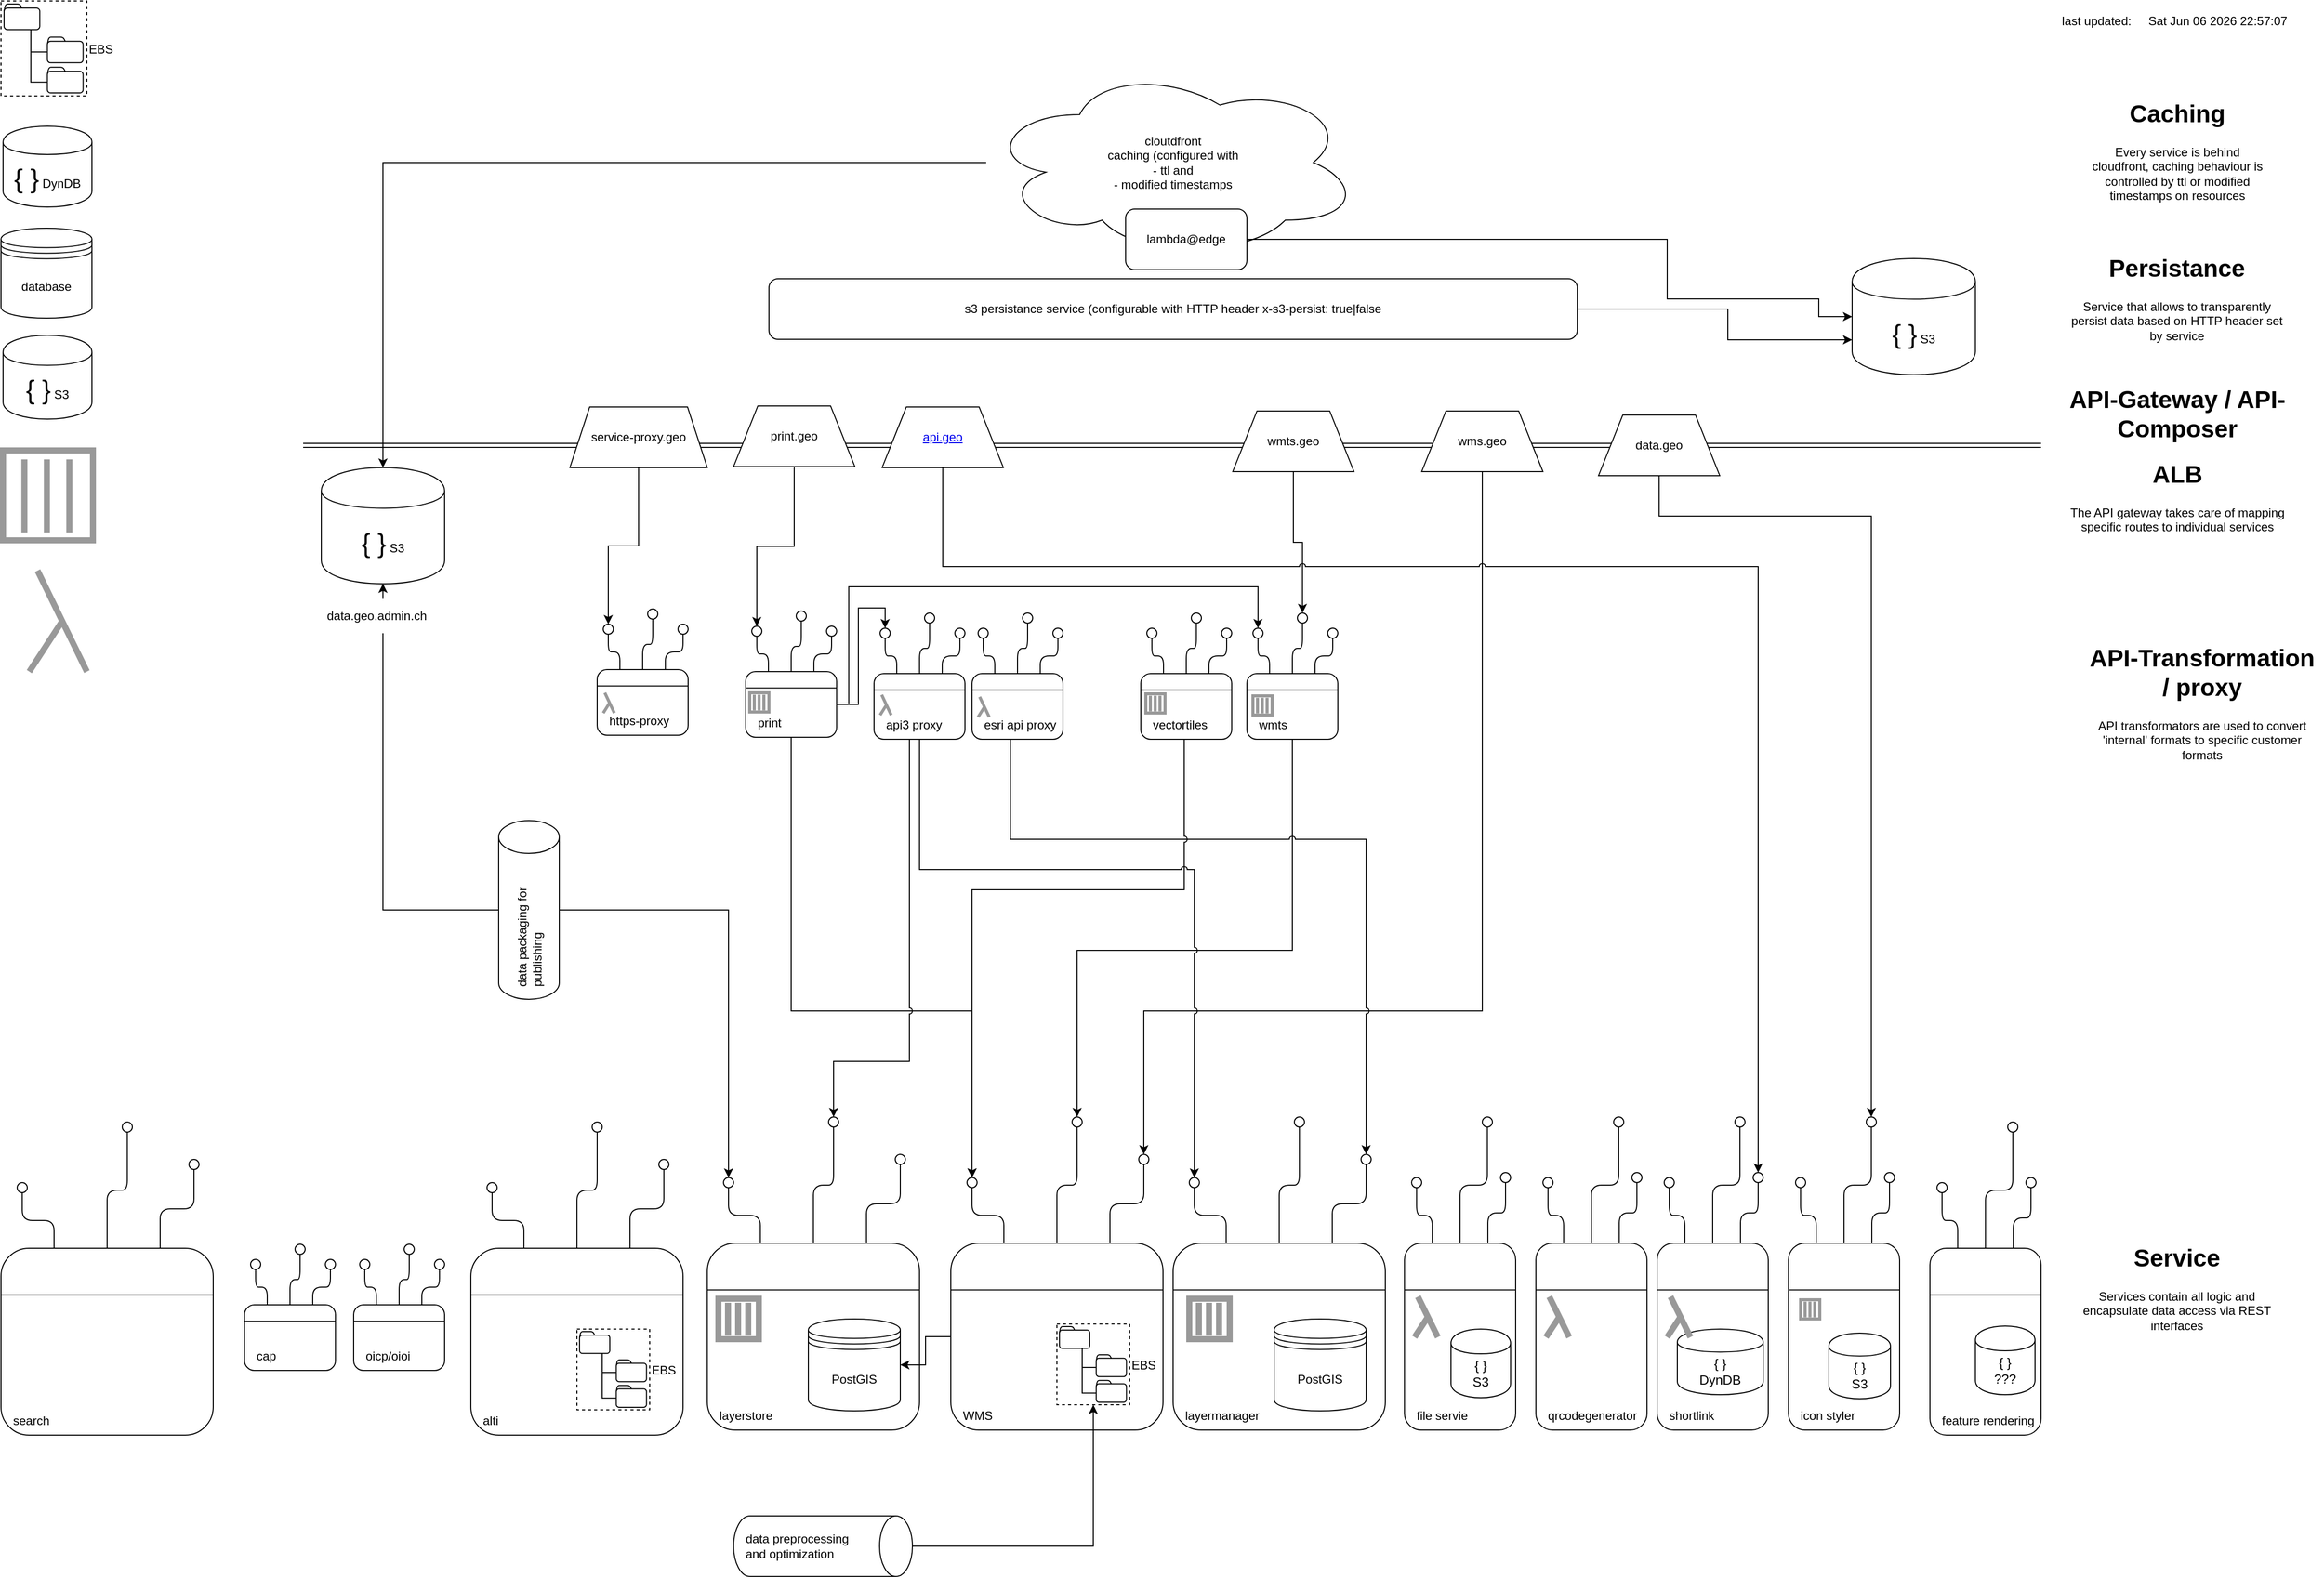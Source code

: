 <mxGraphModel dx="915" dy="735" grid="1" gridSize="10" guides="1" tooltips="1" connect="1" arrows="1" fold="1" page="1" pageScale="1" pageWidth="2336" pageHeight="1654" background="#ffffff"><root><mxCell id="0"/><mxCell id="1" parent="0"/><mxCell id="541" value="" style="shape=link;html=1;jettySize=auto;orthogonalLoop=1;" parent="1" edge="1"><mxGeometry width="50" height="50" relative="1" as="geometry"><mxPoint x="320" y="460" as="sourcePoint"/><mxPoint x="2040" y="460" as="targetPoint"/></mxGeometry></mxCell><UserObject label="%date{ddd mmm dd yyyy HH:MM:ss}%" placeholders="1" id="37"><mxCell style="text;html=1;strokeColor=none;fillColor=none;align=center;verticalAlign=middle;whiteSpace=wrap;overflow=hidden;glass=0;labelBackgroundColor=none;" parent="1" vertex="1"><mxGeometry x="2135" y="30" width="160" height="20" as="geometry"/></mxCell></UserObject><mxCell id="38" value="last updated:" style="text;html=1;strokeColor=none;fillColor=none;align=center;verticalAlign=middle;whiteSpace=wrap;rounded=0;glass=0;labelBackgroundColor=none;" parent="1" vertex="1"><mxGeometry x="2050" y="30" width="90" height="20" as="geometry"/></mxCell><mxCell id="39" value="EBS" style="group;align=left;spacingRight=2;labelPosition=right;verticalLabelPosition=middle;verticalAlign=middle;dashed=1;" parent="1" vertex="1" connectable="0"><mxGeometry x="21" y="20" width="85" height="94" as="geometry"/></mxCell><mxCell id="40" value="" style="rounded=0;whiteSpace=wrap;html=1;glass=0;labelBackgroundColor=none;strokeColor=#000000;fillColor=none;labelPosition=right;verticalLabelPosition=middle;align=left;verticalAlign=middle;dashed=1;" parent="39" vertex="1"><mxGeometry width="85" height="94" as="geometry"/></mxCell><mxCell id="41" value="" style="group;labelPosition=center;verticalLabelPosition=top;align=center;verticalAlign=bottom;strokeColor=none;perimeterSpacing=8;" parent="39" vertex="1" connectable="0"><mxGeometry x="3.009" y="2.984" width="78.23" height="88.032" as="geometry"/></mxCell><mxCell id="42" value="" style="group" parent="41" vertex="1" connectable="0"><mxGeometry width="35.354" height="25.365" as="geometry"/></mxCell><mxCell id="43" value="" style="rounded=1;whiteSpace=wrap;html=1;glass=0;labelBackgroundColor=none;strokeColor=#000000;fillColor=none;" parent="42" vertex="1"><mxGeometry y="4.035" width="35.354" height="21.33" as="geometry"/></mxCell><mxCell id="44" value="" style="endArrow=none;html=1;exitX=0.002;exitY=0.127;exitPerimeter=0;entryX=0.5;entryY=0;" parent="42" source="43" target="43" edge="1"><mxGeometry width="50" height="50" relative="1" as="geometry"><mxPoint x="3.535" y="-1.153" as="sourcePoint"/><mxPoint x="14.142" y="-1.153" as="targetPoint"/><Array as="points"><mxPoint x="1.414"/><mxPoint x="5.657"/><mxPoint x="15.556"/></Array></mxGeometry></mxCell><mxCell id="45" value="" style="group" parent="41" vertex="1" connectable="0"><mxGeometry x="42.876" y="32.825" width="35.354" height="25.365" as="geometry"/></mxCell><mxCell id="46" value="" style="rounded=1;whiteSpace=wrap;html=1;glass=0;labelBackgroundColor=none;strokeColor=#000000;fillColor=none;" parent="45" vertex="1"><mxGeometry y="4.035" width="35.354" height="21.33" as="geometry"/></mxCell><mxCell id="47" value="" style="endArrow=none;html=1;exitX=0.002;exitY=0.127;exitPerimeter=0;entryX=0.5;entryY=0;" parent="45" source="46" target="46" edge="1"><mxGeometry width="50" height="50" relative="1" as="geometry"><mxPoint x="3.535" y="-1.153" as="sourcePoint"/><mxPoint x="14.142" y="-1.153" as="targetPoint"/><Array as="points"><mxPoint x="1.414"/><mxPoint x="5.657"/><mxPoint x="15.556"/></Array></mxGeometry></mxCell><mxCell id="48" value="" style="group" parent="41" vertex="1" connectable="0"><mxGeometry x="42.876" y="62.667" width="35.354" height="25.365" as="geometry"/></mxCell><mxCell id="49" value="" style="rounded=1;whiteSpace=wrap;html=1;glass=0;labelBackgroundColor=none;strokeColor=#000000;fillColor=none;" parent="48" vertex="1"><mxGeometry y="4.035" width="35.354" height="21.33" as="geometry"/></mxCell><mxCell id="50" value="" style="endArrow=none;html=1;exitX=0.002;exitY=0.127;exitPerimeter=0;entryX=0.5;entryY=0;" parent="48" source="49" target="49" edge="1"><mxGeometry width="50" height="50" relative="1" as="geometry"><mxPoint x="3.535" y="-1.153" as="sourcePoint"/><mxPoint x="14.142" y="-1.153" as="targetPoint"/><Array as="points"><mxPoint x="1.414"/><mxPoint x="5.657"/><mxPoint x="15.556"/></Array></mxGeometry></mxCell><mxCell id="51" style="edgeStyle=orthogonalEdgeStyle;rounded=0;jumpStyle=arc;html=1;exitX=0.75;exitY=1;entryX=0;entryY=0.5;jettySize=auto;orthogonalLoop=1;endArrow=none;endFill=0;" parent="41" source="43" target="46" edge="1"><mxGeometry relative="1" as="geometry"><Array as="points"><mxPoint x="26.327" y="47"/></Array></mxGeometry></mxCell><mxCell id="52" style="edgeStyle=orthogonalEdgeStyle;rounded=0;jumpStyle=arc;html=1;exitX=0.75;exitY=1;entryX=0;entryY=0.5;jettySize=auto;orthogonalLoop=1;endArrow=none;endFill=0;" parent="41" source="43" target="49" edge="1"><mxGeometry relative="1" as="geometry"><Array as="points"><mxPoint x="26.759" y="76.767"/></Array></mxGeometry></mxCell><mxCell id="53" value="&lt;div&gt;{ }&lt;font style=&quot;font-size: 12px&quot;&gt; DynDB&lt;/font&gt;&lt;/div&gt;" style="shape=cylinder;whiteSpace=wrap;html=1;boundedLbl=1;fillColor=none;fontSize=26;" parent="1" vertex="1"><mxGeometry x="23" y="144" width="88" height="80" as="geometry"/></mxCell><mxCell id="55" value="database" style="shape=datastore;whiteSpace=wrap;html=1;" parent="1" vertex="1"><mxGeometry x="21" y="245" width="90" height="89" as="geometry"/></mxCell><mxCell id="99" value="" style="group" parent="1" vertex="1" connectable="0"><mxGeometry x="720" y="1125" width="210" height="310" as="geometry"/></mxCell><mxCell id="61" value="" style="group;labelPosition=center;verticalLabelPosition=middle;align=left;verticalAlign=middle;" parent="99" vertex="1" connectable="0"><mxGeometry y="125" width="210" height="185" as="geometry"/></mxCell><mxCell id="58" value="layerstore" style="rounded=1;whiteSpace=wrap;html=1;labelPosition=center;verticalLabelPosition=middle;align=left;verticalAlign=bottom;spacingLeft=10;spacingBottom=5;" parent="61" vertex="1"><mxGeometry width="210.0" height="185" as="geometry"/></mxCell><mxCell id="59" value="" style="endArrow=none;html=1;entryX=1;entryY=0.25;exitX=0;exitY=0.25;verticalAlign=bottom;" parent="61" source="58" target="58" edge="1"><mxGeometry width="50" height="50" relative="1" as="geometry"><mxPoint x="-92.217" y="302.727" as="sourcePoint"/><mxPoint x="-46.565" y="218.636" as="targetPoint"/></mxGeometry></mxCell><mxCell id="303" value="" style="group;strokeColor=#999999;strokeWidth=6;" parent="61" vertex="1" connectable="0"><mxGeometry x="11" y="55" width="40" height="40" as="geometry"/></mxCell><mxCell id="304" value="" style="whiteSpace=wrap;html=1;aspect=fixed;strokeWidth=6;strokeColor=#999999;fillColor=none;" parent="303" vertex="1"><mxGeometry width="40" height="40" as="geometry"/></mxCell><mxCell id="305" value="" style="endArrow=none;html=1;strokeColor=#999999;strokeWidth=6;" parent="303" edge="1"><mxGeometry width="50" height="50" relative="1" as="geometry"><mxPoint x="9.5" y="36.5" as="sourcePoint"/><mxPoint x="9.5" y="4" as="targetPoint"/></mxGeometry></mxCell><mxCell id="306" value="" style="endArrow=none;html=1;strokeColor=#999999;strokeWidth=6;" parent="303" edge="1"><mxGeometry width="50" height="50" relative="1" as="geometry"><mxPoint x="19.5" y="36.5" as="sourcePoint"/><mxPoint x="19.5" y="4" as="targetPoint"/></mxGeometry></mxCell><mxCell id="307" value="" style="endArrow=none;html=1;strokeColor=#999999;strokeWidth=6;" parent="303" edge="1"><mxGeometry width="50" height="50" relative="1" as="geometry"><mxPoint x="29.5" y="36.5" as="sourcePoint"/><mxPoint x="29.5" y="4" as="targetPoint"/></mxGeometry></mxCell><mxCell id="60" value="PostGIS" style="shape=datastore;whiteSpace=wrap;html=1;" parent="99" vertex="1"><mxGeometry x="100" y="200" width="91" height="91" as="geometry"/></mxCell><mxCell id="74" value="" style="group" parent="99" vertex="1" connectable="0"><mxGeometry x="16" y="60" width="10" height="10" as="geometry"/></mxCell><mxCell id="73" value="" style="group" parent="74" vertex="1" connectable="0"><mxGeometry width="10" height="10" as="geometry"/></mxCell><mxCell id="71" value="" style="ellipse;whiteSpace=wrap;html=1;aspect=fixed;align=left;" parent="73" vertex="1"><mxGeometry width="10" height="10" as="geometry"/></mxCell><mxCell id="72" value="" style="endArrow=none;html=1;edgeStyle=elbowEdgeStyle;entryX=0.5;entryY=1;exitX=0.25;exitY=0;elbow=vertical;" parent="99" source="58" target="71" edge="1"><mxGeometry width="50" height="50" relative="1" as="geometry"><mxPoint x="-30" y="130" as="sourcePoint"/><mxPoint x="20" y="80" as="targetPoint"/></mxGeometry></mxCell><mxCell id="76" value="" style="group" parent="99" vertex="1" connectable="0"><mxGeometry x="120" width="10" height="10" as="geometry"/></mxCell><mxCell id="75" value="" style="group" parent="76" vertex="1" connectable="0"><mxGeometry width="10" height="10" as="geometry"/></mxCell><mxCell id="77" value="" style="group" parent="75" vertex="1" connectable="0"><mxGeometry width="10" height="10" as="geometry"/></mxCell><mxCell id="78" value="" style="group" parent="77" vertex="1" connectable="0"><mxGeometry width="10" height="10" as="geometry"/></mxCell><mxCell id="65" value="" style="ellipse;whiteSpace=wrap;html=1;aspect=fixed;align=left;" parent="78" vertex="1"><mxGeometry width="10" height="10" as="geometry"/></mxCell><mxCell id="66" value="" style="endArrow=none;html=1;entryX=0.5;entryY=1;exitX=0.5;exitY=0;rounded=1;edgeStyle=orthogonalEdgeStyle;" parent="99" source="58" target="65" edge="1"><mxGeometry width="50" height="50" relative="1" as="geometry"><mxPoint x="-310" y="380" as="sourcePoint"/><mxPoint x="-260" y="330" as="targetPoint"/></mxGeometry></mxCell><mxCell id="67" value="" style="ellipse;whiteSpace=wrap;html=1;aspect=fixed;align=left;" parent="99" vertex="1"><mxGeometry x="186" y="37" width="10" height="10" as="geometry"/></mxCell><mxCell id="98" value="" style="endArrow=none;html=1;edgeStyle=elbowEdgeStyle;elbow=vertical;entryX=0.5;entryY=1;exitX=0.75;exitY=0;" parent="99" source="58" target="67" edge="1"><mxGeometry width="50" height="50" relative="1" as="geometry"><mxPoint x="250" y="130" as="sourcePoint"/><mxPoint x="300" y="80" as="targetPoint"/></mxGeometry></mxCell><mxCell id="100" value="" style="group" parent="1" vertex="1" connectable="0"><mxGeometry x="1181" y="1125" width="210" height="310" as="geometry"/></mxCell><mxCell id="101" value="" style="group;labelPosition=center;verticalLabelPosition=middle;align=left;verticalAlign=middle;" parent="100" vertex="1" connectable="0"><mxGeometry y="125" width="210" height="185" as="geometry"/></mxCell><mxCell id="102" value="layermanager" style="rounded=1;whiteSpace=wrap;html=1;labelPosition=center;verticalLabelPosition=middle;align=left;verticalAlign=bottom;spacingLeft=10;spacingBottom=5;" parent="101" vertex="1"><mxGeometry width="210.0" height="185" as="geometry"/></mxCell><mxCell id="103" value="" style="endArrow=none;html=1;entryX=1;entryY=0.25;exitX=0;exitY=0.25;verticalAlign=bottom;" parent="101" source="102" target="102" edge="1"><mxGeometry width="50" height="50" relative="1" as="geometry"><mxPoint x="-92.217" y="302.727" as="sourcePoint"/><mxPoint x="-46.565" y="218.636" as="targetPoint"/></mxGeometry></mxCell><mxCell id="308" value="" style="group;strokeColor=#999999;strokeWidth=6;" parent="101" vertex="1" connectable="0"><mxGeometry x="16" y="55" width="40" height="40" as="geometry"/></mxCell><mxCell id="309" value="" style="whiteSpace=wrap;html=1;aspect=fixed;strokeWidth=6;strokeColor=#999999;fillColor=none;" parent="308" vertex="1"><mxGeometry width="40" height="40" as="geometry"/></mxCell><mxCell id="310" value="" style="endArrow=none;html=1;strokeColor=#999999;strokeWidth=6;" parent="308" edge="1"><mxGeometry width="50" height="50" relative="1" as="geometry"><mxPoint x="9.5" y="36.5" as="sourcePoint"/><mxPoint x="9.5" y="4" as="targetPoint"/></mxGeometry></mxCell><mxCell id="311" value="" style="endArrow=none;html=1;strokeColor=#999999;strokeWidth=6;" parent="308" edge="1"><mxGeometry width="50" height="50" relative="1" as="geometry"><mxPoint x="19.5" y="36.5" as="sourcePoint"/><mxPoint x="19.5" y="4" as="targetPoint"/></mxGeometry></mxCell><mxCell id="312" value="" style="endArrow=none;html=1;strokeColor=#999999;strokeWidth=6;" parent="308" edge="1"><mxGeometry width="50" height="50" relative="1" as="geometry"><mxPoint x="29.5" y="36.5" as="sourcePoint"/><mxPoint x="29.5" y="4" as="targetPoint"/></mxGeometry></mxCell><mxCell id="104" value="PostGIS" style="shape=datastore;whiteSpace=wrap;html=1;" parent="100" vertex="1"><mxGeometry x="100" y="200" width="91" height="91" as="geometry"/></mxCell><mxCell id="105" value="" style="group" parent="100" vertex="1" connectable="0"><mxGeometry x="16" y="60" width="10" height="10" as="geometry"/></mxCell><mxCell id="106" value="" style="group" parent="105" vertex="1" connectable="0"><mxGeometry width="10" height="10" as="geometry"/></mxCell><mxCell id="107" value="" style="ellipse;whiteSpace=wrap;html=1;aspect=fixed;align=left;" parent="106" vertex="1"><mxGeometry width="10" height="10" as="geometry"/></mxCell><mxCell id="108" value="" style="endArrow=none;html=1;edgeStyle=elbowEdgeStyle;entryX=0.5;entryY=1;exitX=0.25;exitY=0;elbow=vertical;" parent="100" source="102" target="107" edge="1"><mxGeometry width="50" height="50" relative="1" as="geometry"><mxPoint x="-30" y="130" as="sourcePoint"/><mxPoint x="20" y="80" as="targetPoint"/></mxGeometry></mxCell><mxCell id="109" value="" style="group" parent="100" vertex="1" connectable="0"><mxGeometry x="120" width="10" height="10" as="geometry"/></mxCell><mxCell id="110" value="" style="group" parent="109" vertex="1" connectable="0"><mxGeometry width="10" height="10" as="geometry"/></mxCell><mxCell id="111" value="" style="group" parent="110" vertex="1" connectable="0"><mxGeometry width="10" height="10" as="geometry"/></mxCell><mxCell id="112" value="" style="group" parent="111" vertex="1" connectable="0"><mxGeometry width="10" height="10" as="geometry"/></mxCell><mxCell id="113" value="" style="ellipse;whiteSpace=wrap;html=1;aspect=fixed;align=left;" parent="112" vertex="1"><mxGeometry width="10" height="10" as="geometry"/></mxCell><mxCell id="114" value="" style="endArrow=none;html=1;entryX=0.5;entryY=1;exitX=0.5;exitY=0;rounded=1;edgeStyle=orthogonalEdgeStyle;" parent="100" source="102" target="113" edge="1"><mxGeometry width="50" height="50" relative="1" as="geometry"><mxPoint x="-310" y="380" as="sourcePoint"/><mxPoint x="-260" y="330" as="targetPoint"/></mxGeometry></mxCell><mxCell id="115" value="" style="ellipse;whiteSpace=wrap;html=1;aspect=fixed;align=left;" parent="100" vertex="1"><mxGeometry x="186" y="37" width="10" height="10" as="geometry"/></mxCell><mxCell id="116" value="" style="endArrow=none;html=1;edgeStyle=elbowEdgeStyle;elbow=vertical;entryX=0.5;entryY=1;exitX=0.75;exitY=0;" parent="100" source="102" target="115" edge="1"><mxGeometry width="50" height="50" relative="1" as="geometry"><mxPoint x="250" y="130" as="sourcePoint"/><mxPoint x="300" y="80" as="targetPoint"/></mxGeometry></mxCell><mxCell id="527" style="edgeStyle=orthogonalEdgeStyle;rounded=0;html=1;entryX=0.5;entryY=0;jettySize=auto;orthogonalLoop=1;" parent="1" source="118" target="525" edge="1"><mxGeometry relative="1" as="geometry"/></mxCell><mxCell id="118" value="&lt;div&gt;cloutdfront&lt;/div&gt;&lt;div&gt;caching (configured with &lt;br&gt;&lt;/div&gt;&lt;div&gt;- ttl and &lt;br&gt;&lt;/div&gt;&lt;div&gt;- modified timestamps&lt;br&gt;&lt;/div&gt;" style="ellipse;shape=cloud;whiteSpace=wrap;html=1;align=center;" parent="1" vertex="1"><mxGeometry x="996" y="85" width="370" height="190" as="geometry"/></mxCell><mxCell id="148" value="&lt;h1&gt;Caching&lt;/h1&gt;&lt;p&gt;Every service is behind cloudfront, caching behaviour is controlled by ttl or modified timestamps on resources&lt;br&gt;&lt;/p&gt;" style="text;html=1;strokeColor=none;fillColor=none;spacing=5;spacingTop=-20;whiteSpace=wrap;overflow=hidden;rounded=0;align=center;" parent="1" vertex="1"><mxGeometry x="2080" y="112" width="190" height="120" as="geometry"/></mxCell><mxCell id="149" value="&lt;h1&gt;API-Gateway / API-Composer&lt;/h1&gt;&lt;h1&gt;ALB&lt;br&gt;&lt;/h1&gt;&lt;p&gt;The API gateway takes care of mapping specific routes to individual services&lt;/p&gt;" style="text;html=1;strokeColor=none;fillColor=none;spacing=5;spacingTop=-20;whiteSpace=wrap;overflow=hidden;rounded=0;align=center;" parent="1" vertex="1"><mxGeometry x="2060" y="395" width="230" height="165" as="geometry"/></mxCell><mxCell id="150" value="&lt;h1&gt;API-Transformation / proxy&lt;br&gt;&lt;/h1&gt;&lt;p&gt;API transformators are used to convert 'internal' formats to specific customer formats&lt;br&gt;&lt;/p&gt;" style="text;html=1;strokeColor=none;fillColor=none;spacing=5;spacingTop=-20;whiteSpace=wrap;overflow=hidden;rounded=0;align=center;" parent="1" vertex="1"><mxGeometry x="2080" y="651" width="239" height="120" as="geometry"/></mxCell><mxCell id="152" value="&lt;h1&gt;Service&lt;/h1&gt;&lt;p&gt;Services contain all logic and encapsulate data access via REST interfaces&lt;br&gt;&lt;/p&gt;" style="text;html=1;strokeColor=none;fillColor=none;spacing=5;spacingTop=-20;whiteSpace=wrap;overflow=hidden;rounded=0;align=center;" parent="1" vertex="1"><mxGeometry x="2064" y="1245" width="221" height="120" as="geometry"/></mxCell><mxCell id="238" style="edgeStyle=orthogonalEdgeStyle;rounded=0;html=1;entryX=0;entryY=0.5;jettySize=auto;orthogonalLoop=1;" parent="1" source="172" target="330" edge="1"><mxGeometry relative="1" as="geometry"><mxPoint x="1842" y="314" as="targetPoint"/><Array as="points"><mxPoint x="1670" y="256"/><mxPoint x="1670" y="315"/><mxPoint x="1820" y="315"/><mxPoint x="1820" y="333"/></Array></mxGeometry></mxCell><mxCell id="172" value="lambda@edge" style="rounded=1;whiteSpace=wrap;html=1;" parent="1" vertex="1"><mxGeometry x="1134" y="226" width="120" height="60" as="geometry"/></mxCell><mxCell id="173" value="" style="group" parent="1" vertex="1" connectable="0"><mxGeometry x="961" y="1125" width="210" height="310" as="geometry"/></mxCell><mxCell id="174" value="" style="group;labelPosition=center;verticalLabelPosition=middle;align=left;verticalAlign=middle;" parent="173" vertex="1" connectable="0"><mxGeometry y="125" width="210" height="185" as="geometry"/></mxCell><mxCell id="175" value="WMS" style="rounded=1;whiteSpace=wrap;html=1;labelPosition=center;verticalLabelPosition=middle;align=left;verticalAlign=bottom;spacingLeft=10;spacingBottom=5;" parent="174" vertex="1"><mxGeometry width="210.0" height="185" as="geometry"/></mxCell><mxCell id="176" value="" style="endArrow=none;html=1;entryX=1;entryY=0.25;exitX=0;exitY=0.25;verticalAlign=bottom;" parent="174" source="175" target="175" edge="1"><mxGeometry width="50" height="50" relative="1" as="geometry"><mxPoint x="-92.217" y="302.727" as="sourcePoint"/><mxPoint x="-46.565" y="218.636" as="targetPoint"/></mxGeometry></mxCell><mxCell id="331" value="EBS" style="group;align=left;spacingRight=2;labelPosition=right;verticalLabelPosition=middle;verticalAlign=middle;dashed=1;" parent="174" vertex="1" connectable="0"><mxGeometry x="105" y="80" width="72" height="80" as="geometry"/></mxCell><mxCell id="332" value="" style="rounded=0;whiteSpace=wrap;html=1;glass=0;labelBackgroundColor=none;strokeColor=#000000;fillColor=none;labelPosition=right;verticalLabelPosition=middle;align=left;verticalAlign=middle;dashed=1;" parent="331" vertex="1"><mxGeometry width="72" height="80" as="geometry"/></mxCell><mxCell id="333" value="" style="group;labelPosition=center;verticalLabelPosition=top;align=center;verticalAlign=bottom;strokeColor=none;perimeterSpacing=8;" parent="331" vertex="1" connectable="0"><mxGeometry x="2.549" y="2.54" width="66.265" height="74.921" as="geometry"/></mxCell><mxCell id="334" value="" style="group" parent="333" vertex="1" connectable="0"><mxGeometry width="29.947" height="21.587" as="geometry"/></mxCell><mxCell id="335" value="" style="rounded=1;whiteSpace=wrap;html=1;glass=0;labelBackgroundColor=none;strokeColor=#000000;fillColor=none;" parent="334" vertex="1"><mxGeometry y="3.434" width="29.947" height="18.153" as="geometry"/></mxCell><mxCell id="336" value="" style="endArrow=none;html=1;exitX=0.002;exitY=0.127;exitPerimeter=0;entryX=0.5;entryY=0;" parent="334" source="335" target="335" edge="1"><mxGeometry width="50" height="50" relative="1" as="geometry"><mxPoint x="2.995" y="-0.981" as="sourcePoint"/><mxPoint x="11.979" y="-0.981" as="targetPoint"/><Array as="points"><mxPoint x="1.198"/><mxPoint x="4.792"/><mxPoint x="13.177"/></Array></mxGeometry></mxCell><mxCell id="337" value="" style="group" parent="333" vertex="1" connectable="0"><mxGeometry x="36.319" y="27.937" width="29.947" height="21.587" as="geometry"/></mxCell><mxCell id="338" value="" style="rounded=1;whiteSpace=wrap;html=1;glass=0;labelBackgroundColor=none;strokeColor=#000000;fillColor=none;" parent="337" vertex="1"><mxGeometry y="3.434" width="29.947" height="18.153" as="geometry"/></mxCell><mxCell id="339" value="" style="endArrow=none;html=1;exitX=0.002;exitY=0.127;exitPerimeter=0;entryX=0.5;entryY=0;" parent="337" source="338" target="338" edge="1"><mxGeometry width="50" height="50" relative="1" as="geometry"><mxPoint x="2.995" y="-0.981" as="sourcePoint"/><mxPoint x="11.979" y="-0.981" as="targetPoint"/><Array as="points"><mxPoint x="1.198"/><mxPoint x="4.792"/><mxPoint x="13.177"/></Array></mxGeometry></mxCell><mxCell id="340" value="" style="group" parent="333" vertex="1" connectable="0"><mxGeometry x="36.319" y="53.333" width="29.947" height="21.587" as="geometry"/></mxCell><mxCell id="341" value="" style="rounded=1;whiteSpace=wrap;html=1;glass=0;labelBackgroundColor=none;strokeColor=#000000;fillColor=none;" parent="340" vertex="1"><mxGeometry y="3.434" width="29.947" height="18.153" as="geometry"/></mxCell><mxCell id="342" value="" style="endArrow=none;html=1;exitX=0.002;exitY=0.127;exitPerimeter=0;entryX=0.5;entryY=0;" parent="340" source="341" target="341" edge="1"><mxGeometry width="50" height="50" relative="1" as="geometry"><mxPoint x="2.995" y="-0.981" as="sourcePoint"/><mxPoint x="11.979" y="-0.981" as="targetPoint"/><Array as="points"><mxPoint x="1.198"/><mxPoint x="4.792"/><mxPoint x="13.177"/></Array></mxGeometry></mxCell><mxCell id="343" style="edgeStyle=orthogonalEdgeStyle;rounded=0;jumpStyle=arc;html=1;exitX=0.75;exitY=1;entryX=0;entryY=0.5;jettySize=auto;orthogonalLoop=1;endArrow=none;endFill=0;" parent="333" source="335" target="338" edge="1"><mxGeometry relative="1" as="geometry"><Array as="points"><mxPoint x="22.301" y="40"/></Array></mxGeometry></mxCell><mxCell id="344" style="edgeStyle=orthogonalEdgeStyle;rounded=0;jumpStyle=arc;html=1;exitX=0.75;exitY=1;entryX=0;entryY=0.5;jettySize=auto;orthogonalLoop=1;endArrow=none;endFill=0;" parent="333" source="335" target="341" edge="1"><mxGeometry relative="1" as="geometry"><Array as="points"><mxPoint x="22.667" y="65.333"/></Array></mxGeometry></mxCell><mxCell id="178" value="" style="group" parent="173" vertex="1" connectable="0"><mxGeometry x="16" y="60" width="10" height="10" as="geometry"/></mxCell><mxCell id="179" value="" style="group" parent="178" vertex="1" connectable="0"><mxGeometry width="10" height="10" as="geometry"/></mxCell><mxCell id="180" value="" style="ellipse;whiteSpace=wrap;html=1;aspect=fixed;align=left;" parent="179" vertex="1"><mxGeometry width="10" height="10" as="geometry"/></mxCell><mxCell id="181" value="" style="endArrow=none;html=1;edgeStyle=elbowEdgeStyle;entryX=0.5;entryY=1;exitX=0.25;exitY=0;elbow=vertical;" parent="173" source="175" target="180" edge="1"><mxGeometry width="50" height="50" relative="1" as="geometry"><mxPoint x="-30" y="130" as="sourcePoint"/><mxPoint x="20" y="80" as="targetPoint"/></mxGeometry></mxCell><mxCell id="182" value="" style="group" parent="173" vertex="1" connectable="0"><mxGeometry x="120" width="10" height="10" as="geometry"/></mxCell><mxCell id="183" value="" style="group" parent="182" vertex="1" connectable="0"><mxGeometry width="10" height="10" as="geometry"/></mxCell><mxCell id="184" value="" style="group" parent="183" vertex="1" connectable="0"><mxGeometry width="10" height="10" as="geometry"/></mxCell><mxCell id="185" value="" style="group" parent="184" vertex="1" connectable="0"><mxGeometry width="10" height="10" as="geometry"/></mxCell><mxCell id="186" value="" style="ellipse;whiteSpace=wrap;html=1;aspect=fixed;align=left;" parent="185" vertex="1"><mxGeometry width="10" height="10" as="geometry"/></mxCell><mxCell id="187" value="" style="endArrow=none;html=1;entryX=0.5;entryY=1;exitX=0.5;exitY=0;rounded=1;edgeStyle=orthogonalEdgeStyle;" parent="173" source="175" target="186" edge="1"><mxGeometry width="50" height="50" relative="1" as="geometry"><mxPoint x="-310" y="380" as="sourcePoint"/><mxPoint x="-260" y="330" as="targetPoint"/></mxGeometry></mxCell><mxCell id="188" value="" style="ellipse;whiteSpace=wrap;html=1;aspect=fixed;align=left;" parent="173" vertex="1"><mxGeometry x="186" y="37" width="10" height="10" as="geometry"/></mxCell><mxCell id="189" value="" style="endArrow=none;html=1;edgeStyle=elbowEdgeStyle;elbow=vertical;entryX=0.5;entryY=1;exitX=0.75;exitY=0;" parent="173" source="175" target="188" edge="1"><mxGeometry width="50" height="50" relative="1" as="geometry"><mxPoint x="250" y="130" as="sourcePoint"/><mxPoint x="300" y="80" as="targetPoint"/></mxGeometry></mxCell><mxCell id="190" style="edgeStyle=orthogonalEdgeStyle;rounded=0;html=1;entryX=1;entryY=0.5;jettySize=auto;orthogonalLoop=1;" parent="1" source="175" target="60" edge="1"><mxGeometry relative="1" as="geometry"/></mxCell><mxCell id="227" value="" style="group" parent="1" vertex="1" connectable="0"><mxGeometry x="1254" y="626" width="90" height="125" as="geometry"/></mxCell><mxCell id="192" value="" style="group;labelPosition=center;verticalLabelPosition=middle;align=left;verticalAlign=middle;" parent="227" vertex="1" connectable="0"><mxGeometry y="60" width="90" height="65" as="geometry"/></mxCell><mxCell id="193" value="wmts" style="rounded=1;whiteSpace=wrap;html=1;labelPosition=center;verticalLabelPosition=middle;align=left;verticalAlign=bottom;spacingLeft=10;spacingBottom=5;" parent="192" vertex="1"><mxGeometry width="90.0" height="65" as="geometry"/></mxCell><mxCell id="194" value="" style="endArrow=none;html=1;entryX=1;entryY=0.25;exitX=0;exitY=0.25;verticalAlign=bottom;" parent="192" source="193" target="193" edge="1"><mxGeometry width="50" height="50" relative="1" as="geometry"><mxPoint x="-39.522" y="106.364" as="sourcePoint"/><mxPoint x="-19.957" y="76.818" as="targetPoint"/></mxGeometry></mxCell><mxCell id="433" value="" style="group;strokeColor=#999999;strokeWidth=3;" parent="192" vertex="1" connectable="0"><mxGeometry x="6" y="22" width="19" height="19" as="geometry"/></mxCell><mxCell id="434" value="" style="whiteSpace=wrap;html=1;aspect=fixed;strokeWidth=3;strokeColor=#999999;fillColor=none;" parent="433" vertex="1"><mxGeometry width="19" height="19" as="geometry"/></mxCell><mxCell id="435" value="" style="endArrow=none;html=1;strokeColor=#999999;strokeWidth=3;" parent="433" edge="1"><mxGeometry width="50" height="50" relative="1" as="geometry"><mxPoint x="4.513" y="17.337" as="sourcePoint"/><mxPoint x="4.513" y="1.9" as="targetPoint"/></mxGeometry></mxCell><mxCell id="436" value="" style="endArrow=none;html=1;strokeColor=#999999;strokeWidth=3;" parent="433" edge="1"><mxGeometry width="50" height="50" relative="1" as="geometry"><mxPoint x="9.262" y="17.337" as="sourcePoint"/><mxPoint x="9.262" y="1.9" as="targetPoint"/></mxGeometry></mxCell><mxCell id="437" value="" style="endArrow=none;html=1;strokeColor=#999999;strokeWidth=3;" parent="433" edge="1"><mxGeometry width="50" height="50" relative="1" as="geometry"><mxPoint x="14.012" y="17.337" as="sourcePoint"/><mxPoint x="14.012" y="1.9" as="targetPoint"/></mxGeometry></mxCell><mxCell id="199" value="" style="endArrow=none;html=1;edgeStyle=elbowEdgeStyle;entryX=0.5;entryY=1;exitX=0.25;exitY=0;elbow=vertical;" parent="227" source="193" target="198" edge="1"><mxGeometry width="50" height="50" relative="1" as="geometry"><mxPoint x="-30" y="65" as="sourcePoint"/><mxPoint x="20" y="15" as="targetPoint"/></mxGeometry></mxCell><mxCell id="205" value="" style="endArrow=none;html=1;entryX=0.5;entryY=1;exitX=0.5;exitY=0;rounded=1;edgeStyle=orthogonalEdgeStyle;" parent="227" source="193" target="204" edge="1"><mxGeometry width="50" height="50" relative="1" as="geometry"><mxPoint x="-310" y="315" as="sourcePoint"/><mxPoint x="-260" y="265" as="targetPoint"/></mxGeometry></mxCell><mxCell id="206" value="" style="ellipse;whiteSpace=wrap;html=1;aspect=fixed;align=left;" parent="227" vertex="1"><mxGeometry x="80" y="15" width="10" height="10" as="geometry"/></mxCell><mxCell id="207" value="" style="endArrow=none;html=1;edgeStyle=elbowEdgeStyle;elbow=vertical;entryX=0.5;entryY=1;exitX=0.75;exitY=0;" parent="227" source="193" target="206" edge="1"><mxGeometry width="50" height="50" relative="1" as="geometry"><mxPoint x="250" y="65" as="sourcePoint"/><mxPoint x="300" y="15" as="targetPoint"/></mxGeometry></mxCell><mxCell id="198" value="" style="ellipse;whiteSpace=wrap;html=1;aspect=fixed;align=left;" parent="227" vertex="1"><mxGeometry x="6" y="15" width="10" height="10" as="geometry"/></mxCell><mxCell id="204" value="" style="ellipse;whiteSpace=wrap;html=1;aspect=fixed;align=left;" parent="227" vertex="1"><mxGeometry x="50" width="10" height="10" as="geometry"/></mxCell><mxCell id="228" value="" style="group" parent="1" vertex="1" connectable="0"><mxGeometry x="1149" y="626" width="90" height="125" as="geometry"/></mxCell><mxCell id="229" value="" style="group;labelPosition=center;verticalLabelPosition=middle;align=left;verticalAlign=middle;" parent="228" vertex="1" connectable="0"><mxGeometry y="60" width="90" height="65" as="geometry"/></mxCell><mxCell id="230" value="vectortiles" style="rounded=1;whiteSpace=wrap;html=1;labelPosition=center;verticalLabelPosition=middle;align=left;verticalAlign=bottom;spacingLeft=10;spacingBottom=5;" parent="229" vertex="1"><mxGeometry width="90.0" height="65" as="geometry"/></mxCell><mxCell id="231" value="" style="endArrow=none;html=1;entryX=1;entryY=0.25;exitX=0;exitY=0.25;verticalAlign=bottom;" parent="229" source="230" target="230" edge="1"><mxGeometry width="50" height="50" relative="1" as="geometry"><mxPoint x="-39.522" y="106.364" as="sourcePoint"/><mxPoint x="-19.957" y="76.818" as="targetPoint"/></mxGeometry></mxCell><mxCell id="428" value="" style="group;strokeColor=#999999;strokeWidth=3;" parent="229" vertex="1" connectable="0"><mxGeometry x="5" y="20" width="19" height="19" as="geometry"/></mxCell><mxCell id="429" value="" style="whiteSpace=wrap;html=1;aspect=fixed;strokeWidth=3;strokeColor=#999999;fillColor=none;" parent="428" vertex="1"><mxGeometry width="19" height="19" as="geometry"/></mxCell><mxCell id="430" value="" style="endArrow=none;html=1;strokeColor=#999999;strokeWidth=3;" parent="428" edge="1"><mxGeometry width="50" height="50" relative="1" as="geometry"><mxPoint x="4.513" y="17.337" as="sourcePoint"/><mxPoint x="4.513" y="1.9" as="targetPoint"/></mxGeometry></mxCell><mxCell id="431" value="" style="endArrow=none;html=1;strokeColor=#999999;strokeWidth=3;" parent="428" edge="1"><mxGeometry width="50" height="50" relative="1" as="geometry"><mxPoint x="9.262" y="17.337" as="sourcePoint"/><mxPoint x="9.262" y="1.9" as="targetPoint"/></mxGeometry></mxCell><mxCell id="432" value="" style="endArrow=none;html=1;strokeColor=#999999;strokeWidth=3;" parent="428" edge="1"><mxGeometry width="50" height="50" relative="1" as="geometry"><mxPoint x="14.012" y="17.337" as="sourcePoint"/><mxPoint x="14.012" y="1.9" as="targetPoint"/></mxGeometry></mxCell><mxCell id="232" value="" style="endArrow=none;html=1;edgeStyle=elbowEdgeStyle;entryX=0.5;entryY=1;exitX=0.25;exitY=0;elbow=vertical;" parent="228" source="230" target="236" edge="1"><mxGeometry width="50" height="50" relative="1" as="geometry"><mxPoint x="-30" y="65" as="sourcePoint"/><mxPoint x="20" y="15" as="targetPoint"/></mxGeometry></mxCell><mxCell id="233" value="" style="endArrow=none;html=1;entryX=0.5;entryY=1;exitX=0.5;exitY=0;rounded=1;edgeStyle=orthogonalEdgeStyle;" parent="228" source="230" target="237" edge="1"><mxGeometry width="50" height="50" relative="1" as="geometry"><mxPoint x="-310" y="315" as="sourcePoint"/><mxPoint x="-260" y="265" as="targetPoint"/></mxGeometry></mxCell><mxCell id="234" value="" style="ellipse;whiteSpace=wrap;html=1;aspect=fixed;align=left;" parent="228" vertex="1"><mxGeometry x="80" y="15" width="10" height="10" as="geometry"/></mxCell><mxCell id="235" value="" style="endArrow=none;html=1;edgeStyle=elbowEdgeStyle;elbow=vertical;entryX=0.5;entryY=1;exitX=0.75;exitY=0;" parent="228" source="230" target="234" edge="1"><mxGeometry width="50" height="50" relative="1" as="geometry"><mxPoint x="250" y="65" as="sourcePoint"/><mxPoint x="300" y="15" as="targetPoint"/></mxGeometry></mxCell><mxCell id="236" value="" style="ellipse;whiteSpace=wrap;html=1;aspect=fixed;align=left;" parent="228" vertex="1"><mxGeometry x="6" y="15" width="10" height="10" as="geometry"/></mxCell><mxCell id="237" value="" style="ellipse;whiteSpace=wrap;html=1;aspect=fixed;align=left;" parent="228" vertex="1"><mxGeometry x="50" width="10" height="10" as="geometry"/></mxCell><mxCell id="240" style="edgeStyle=orthogonalEdgeStyle;rounded=0;html=1;jettySize=auto;orthogonalLoop=1;exitX=1;exitY=0.5;entryX=0;entryY=0.7;" parent="1" source="239" target="330" edge="1"><mxGeometry relative="1" as="geometry"><Array as="points"><mxPoint x="1730" y="325"/><mxPoint x="1730" y="356"/></Array><mxPoint x="1842" y="338" as="targetPoint"/></mxGeometry></mxCell><mxCell id="239" value="s3 persistance service (configurable with HTTP header x-s3-persist: true|false" style="rounded=1;whiteSpace=wrap;html=1;" parent="1" vertex="1"><mxGeometry x="781" y="295" width="800" height="60" as="geometry"/></mxCell><mxCell id="241" value="&lt;h1&gt;Persistance&lt;/h1&gt;&lt;p&gt;Service that allows to transparently persist data based on HTTP header set by service&lt;br&gt;&lt;/p&gt;" style="text;html=1;strokeColor=none;fillColor=none;spacing=5;spacingTop=-20;whiteSpace=wrap;overflow=hidden;rounded=0;align=center;" parent="1" vertex="1"><mxGeometry x="2064" y="265" width="221" height="120" as="geometry"/></mxCell><mxCell id="281" style="edgeStyle=orthogonalEdgeStyle;rounded=0;jumpStyle=arc;html=1;entryX=0.5;entryY=0;jettySize=auto;orthogonalLoop=1;" parent="1" source="242" target="188" edge="1"><mxGeometry relative="1" as="geometry"><Array as="points"><mxPoint x="1487" y="1020"/><mxPoint x="1152" y="1020"/></Array></mxGeometry></mxCell><mxCell id="242" value="wms.geo" style="shape=trapezoid;perimeter=trapezoidPerimeter;whiteSpace=wrap;html=1;align=center;" parent="1" vertex="1"><mxGeometry x="1427" y="426" width="120" height="60" as="geometry"/></mxCell><mxCell id="279" style="edgeStyle=orthogonalEdgeStyle;rounded=0;html=1;entryX=0.5;entryY=0;jettySize=auto;orthogonalLoop=1;" parent="1" source="243" target="204" edge="1"><mxGeometry relative="1" as="geometry"/></mxCell><mxCell id="243" value="wmts.geo" style="shape=trapezoid;perimeter=trapezoidPerimeter;whiteSpace=wrap;html=1;align=center;" parent="1" vertex="1"><mxGeometry x="1240" y="426" width="120" height="60" as="geometry"/></mxCell><mxCell id="292" style="edgeStyle=orthogonalEdgeStyle;rounded=0;html=1;entryX=0.5;entryY=0;jettySize=auto;orthogonalLoop=1;jumpStyle=arc;" parent="1" source="244" target="395" edge="1"><mxGeometry relative="1" as="geometry"><Array as="points"><mxPoint x="953" y="580"/><mxPoint x="1760" y="580"/></Array></mxGeometry></mxCell><mxCell id="244" value="&lt;a href=&quot;https://ltboc.infra.bgdi.ch/notebooks/API4.html&quot;&gt;api.geo&lt;/a&gt;" style="shape=trapezoid;perimeter=trapezoidPerimeter;whiteSpace=wrap;html=1;align=center;" parent="1" vertex="1"><mxGeometry x="893" y="422" width="120" height="60" as="geometry"/></mxCell><mxCell id="246" value="" style="group" parent="1" vertex="1" connectable="0"><mxGeometry x="262" y="1251" width="90" height="125" as="geometry"/></mxCell><mxCell id="247" value="" style="group;labelPosition=center;verticalLabelPosition=middle;align=left;verticalAlign=middle;" parent="246" vertex="1" connectable="0"><mxGeometry y="60" width="90" height="65" as="geometry"/></mxCell><mxCell id="248" value="cap" style="rounded=1;whiteSpace=wrap;html=1;labelPosition=center;verticalLabelPosition=middle;align=left;verticalAlign=bottom;spacingLeft=10;spacingBottom=5;" parent="247" vertex="1"><mxGeometry width="90.0" height="65" as="geometry"/></mxCell><mxCell id="249" value="" style="endArrow=none;html=1;entryX=1;entryY=0.25;exitX=0;exitY=0.25;verticalAlign=bottom;" parent="247" source="248" target="248" edge="1"><mxGeometry width="50" height="50" relative="1" as="geometry"><mxPoint x="-39.522" y="106.364" as="sourcePoint"/><mxPoint x="-19.957" y="76.818" as="targetPoint"/></mxGeometry></mxCell><mxCell id="250" value="" style="endArrow=none;html=1;edgeStyle=elbowEdgeStyle;entryX=0.5;entryY=1;exitX=0.25;exitY=0;elbow=vertical;" parent="246" source="248" target="254" edge="1"><mxGeometry width="50" height="50" relative="1" as="geometry"><mxPoint x="-30" y="65" as="sourcePoint"/><mxPoint x="20" y="15" as="targetPoint"/></mxGeometry></mxCell><mxCell id="251" value="" style="endArrow=none;html=1;entryX=0.5;entryY=1;exitX=0.5;exitY=0;rounded=1;edgeStyle=orthogonalEdgeStyle;" parent="246" source="248" target="255" edge="1"><mxGeometry width="50" height="50" relative="1" as="geometry"><mxPoint x="-310" y="315" as="sourcePoint"/><mxPoint x="-260" y="265" as="targetPoint"/></mxGeometry></mxCell><mxCell id="252" value="" style="ellipse;whiteSpace=wrap;html=1;aspect=fixed;align=left;" parent="246" vertex="1"><mxGeometry x="80" y="15" width="10" height="10" as="geometry"/></mxCell><mxCell id="253" value="" style="endArrow=none;html=1;edgeStyle=elbowEdgeStyle;elbow=vertical;entryX=0.5;entryY=1;exitX=0.75;exitY=0;" parent="246" source="248" target="252" edge="1"><mxGeometry width="50" height="50" relative="1" as="geometry"><mxPoint x="250" y="65" as="sourcePoint"/><mxPoint x="300" y="15" as="targetPoint"/></mxGeometry></mxCell><mxCell id="254" value="" style="ellipse;whiteSpace=wrap;html=1;aspect=fixed;align=left;" parent="246" vertex="1"><mxGeometry x="6" y="15" width="10" height="10" as="geometry"/></mxCell><mxCell id="255" value="" style="ellipse;whiteSpace=wrap;html=1;aspect=fixed;align=left;" parent="246" vertex="1"><mxGeometry x="50" width="10" height="10" as="geometry"/></mxCell><mxCell id="256" value="" style="group" parent="1" vertex="1" connectable="0"><mxGeometry x="370" y="1251" width="90" height="125" as="geometry"/></mxCell><mxCell id="257" value="" style="group;labelPosition=center;verticalLabelPosition=middle;align=left;verticalAlign=middle;" parent="256" vertex="1" connectable="0"><mxGeometry y="60" width="90" height="65" as="geometry"/></mxCell><mxCell id="258" value="oicp/oioi" style="rounded=1;whiteSpace=wrap;html=1;labelPosition=center;verticalLabelPosition=middle;align=left;verticalAlign=bottom;spacingLeft=10;spacingBottom=5;" parent="257" vertex="1"><mxGeometry width="90.0" height="65" as="geometry"/></mxCell><mxCell id="259" value="" style="endArrow=none;html=1;entryX=1;entryY=0.25;exitX=0;exitY=0.25;verticalAlign=bottom;" parent="257" source="258" target="258" edge="1"><mxGeometry width="50" height="50" relative="1" as="geometry"><mxPoint x="-39.522" y="106.364" as="sourcePoint"/><mxPoint x="-19.957" y="76.818" as="targetPoint"/></mxGeometry></mxCell><mxCell id="260" value="" style="endArrow=none;html=1;edgeStyle=elbowEdgeStyle;entryX=0.5;entryY=1;exitX=0.25;exitY=0;elbow=vertical;" parent="256" source="258" target="264" edge="1"><mxGeometry width="50" height="50" relative="1" as="geometry"><mxPoint x="-30" y="65" as="sourcePoint"/><mxPoint x="20" y="15" as="targetPoint"/></mxGeometry></mxCell><mxCell id="261" value="" style="endArrow=none;html=1;entryX=0.5;entryY=1;exitX=0.5;exitY=0;rounded=1;edgeStyle=orthogonalEdgeStyle;" parent="256" source="258" target="265" edge="1"><mxGeometry width="50" height="50" relative="1" as="geometry"><mxPoint x="-310" y="315" as="sourcePoint"/><mxPoint x="-260" y="265" as="targetPoint"/></mxGeometry></mxCell><mxCell id="262" value="" style="ellipse;whiteSpace=wrap;html=1;aspect=fixed;align=left;" parent="256" vertex="1"><mxGeometry x="80" y="15" width="10" height="10" as="geometry"/></mxCell><mxCell id="263" value="" style="endArrow=none;html=1;edgeStyle=elbowEdgeStyle;elbow=vertical;entryX=0.5;entryY=1;exitX=0.75;exitY=0;" parent="256" source="258" target="262" edge="1"><mxGeometry width="50" height="50" relative="1" as="geometry"><mxPoint x="250" y="65" as="sourcePoint"/><mxPoint x="300" y="15" as="targetPoint"/></mxGeometry></mxCell><mxCell id="264" value="" style="ellipse;whiteSpace=wrap;html=1;aspect=fixed;align=left;" parent="256" vertex="1"><mxGeometry x="6" y="15" width="10" height="10" as="geometry"/></mxCell><mxCell id="265" value="" style="ellipse;whiteSpace=wrap;html=1;aspect=fixed;align=left;" parent="256" vertex="1"><mxGeometry x="50" width="10" height="10" as="geometry"/></mxCell><mxCell id="266" value="" style="group" parent="1" vertex="1" connectable="0"><mxGeometry x="982" y="626" width="90" height="125" as="geometry"/></mxCell><mxCell id="267" value="" style="group;labelPosition=center;verticalLabelPosition=middle;align=left;verticalAlign=middle;" parent="266" vertex="1" connectable="0"><mxGeometry y="60" width="90" height="65" as="geometry"/></mxCell><mxCell id="268" value="esri api proxy" style="rounded=1;whiteSpace=wrap;html=1;labelPosition=center;verticalLabelPosition=middle;align=left;verticalAlign=bottom;spacingLeft=10;spacingBottom=5;" parent="267" vertex="1"><mxGeometry width="90.0" height="65" as="geometry"/></mxCell><mxCell id="269" value="" style="endArrow=none;html=1;entryX=1;entryY=0.25;exitX=0;exitY=0.25;verticalAlign=bottom;" parent="267" source="268" target="268" edge="1"><mxGeometry width="50" height="50" relative="1" as="geometry"><mxPoint x="-39.522" y="106.364" as="sourcePoint"/><mxPoint x="-19.957" y="76.818" as="targetPoint"/></mxGeometry></mxCell><mxCell id="425" value="" style="group;strokeWidth=3;" parent="267" vertex="1" connectable="0"><mxGeometry x="6" y="23" width="11" height="20" as="geometry"/></mxCell><mxCell id="426" value="" style="endArrow=none;html=1;strokeColor=#999999;strokeWidth=3;" parent="425" edge="1"><mxGeometry width="50" height="50" relative="1" as="geometry"><mxPoint x="1.571" as="sourcePoint"/><mxPoint x="11" y="20" as="targetPoint"/></mxGeometry></mxCell><mxCell id="427" value="" style="endArrow=none;html=1;strokeColor=#999999;strokeWidth=3;" parent="425" edge="1"><mxGeometry width="50" height="50" relative="1" as="geometry"><mxPoint x="6.286" y="10" as="sourcePoint"/><mxPoint y="20" as="targetPoint"/></mxGeometry></mxCell><mxCell id="270" value="" style="endArrow=none;html=1;edgeStyle=elbowEdgeStyle;entryX=0.5;entryY=1;exitX=0.25;exitY=0;elbow=vertical;" parent="266" source="268" target="274" edge="1"><mxGeometry width="50" height="50" relative="1" as="geometry"><mxPoint x="-30" y="65" as="sourcePoint"/><mxPoint x="20" y="15" as="targetPoint"/></mxGeometry></mxCell><mxCell id="271" value="" style="endArrow=none;html=1;entryX=0.5;entryY=1;exitX=0.5;exitY=0;rounded=1;edgeStyle=orthogonalEdgeStyle;" parent="266" source="268" target="275" edge="1"><mxGeometry width="50" height="50" relative="1" as="geometry"><mxPoint x="-310" y="315" as="sourcePoint"/><mxPoint x="-260" y="265" as="targetPoint"/></mxGeometry></mxCell><mxCell id="272" value="" style="ellipse;whiteSpace=wrap;html=1;aspect=fixed;align=left;" parent="266" vertex="1"><mxGeometry x="80" y="15" width="10" height="10" as="geometry"/></mxCell><mxCell id="273" value="" style="endArrow=none;html=1;edgeStyle=elbowEdgeStyle;elbow=vertical;entryX=0.5;entryY=1;exitX=0.75;exitY=0;" parent="266" source="268" target="272" edge="1"><mxGeometry width="50" height="50" relative="1" as="geometry"><mxPoint x="250" y="65" as="sourcePoint"/><mxPoint x="300" y="15" as="targetPoint"/></mxGeometry></mxCell><mxCell id="274" value="" style="ellipse;whiteSpace=wrap;html=1;aspect=fixed;align=left;" parent="266" vertex="1"><mxGeometry x="6" y="15" width="10" height="10" as="geometry"/></mxCell><mxCell id="275" value="" style="ellipse;whiteSpace=wrap;html=1;aspect=fixed;align=left;" parent="266" vertex="1"><mxGeometry x="50" width="10" height="10" as="geometry"/></mxCell><mxCell id="276" value="&lt;div&gt;{ }&lt;font style=&quot;font-size: 12px&quot;&gt; S3&lt;br&gt;&lt;/font&gt;&lt;/div&gt;" style="shape=cylinder;whiteSpace=wrap;html=1;boundedLbl=1;fillColor=none;fontSize=26;" parent="1" vertex="1"><mxGeometry x="23" y="351" width="88" height="83" as="geometry"/></mxCell><mxCell id="278" style="edgeStyle=orthogonalEdgeStyle;rounded=0;html=1;entryX=0.5;entryY=0;jettySize=auto;orthogonalLoop=1;jumpStyle=arc;" parent="1" source="193" target="186" edge="1"><mxGeometry relative="1" as="geometry"><Array as="points"><mxPoint x="1299" y="960"/><mxPoint x="1086" y="960"/></Array></mxGeometry></mxCell><mxCell id="280" style="edgeStyle=orthogonalEdgeStyle;rounded=0;html=1;entryX=0.5;entryY=0;jettySize=auto;orthogonalLoop=1;jumpStyle=arc;" parent="1" source="268" target="115" edge="1"><mxGeometry relative="1" as="geometry"><Array as="points"><mxPoint x="1020" y="850"/><mxPoint x="1372" y="850"/></Array></mxGeometry></mxCell><mxCell id="282" value="" style="group" parent="1" vertex="1" connectable="0"><mxGeometry x="758" y="624" width="90" height="125" as="geometry"/></mxCell><mxCell id="283" value="" style="group;labelPosition=center;verticalLabelPosition=middle;align=left;verticalAlign=middle;" parent="282" vertex="1" connectable="0"><mxGeometry y="60" width="90" height="65" as="geometry"/></mxCell><mxCell id="284" value="print" style="rounded=1;whiteSpace=wrap;html=1;labelPosition=center;verticalLabelPosition=middle;align=left;verticalAlign=bottom;spacingLeft=10;spacingBottom=5;" parent="283" vertex="1"><mxGeometry width="90.0" height="65" as="geometry"/></mxCell><mxCell id="285" value="" style="endArrow=none;html=1;entryX=1;entryY=0.25;exitX=0;exitY=0.25;verticalAlign=bottom;" parent="283" source="284" target="284" edge="1"><mxGeometry width="50" height="50" relative="1" as="geometry"><mxPoint x="-39.522" y="106.364" as="sourcePoint"/><mxPoint x="-19.957" y="76.818" as="targetPoint"/></mxGeometry></mxCell><mxCell id="417" value="" style="group;strokeColor=#999999;strokeWidth=3;" parent="283" vertex="1" connectable="0"><mxGeometry x="4" y="21" width="19" height="19" as="geometry"/></mxCell><mxCell id="418" value="" style="whiteSpace=wrap;html=1;aspect=fixed;strokeWidth=3;strokeColor=#999999;fillColor=none;" parent="417" vertex="1"><mxGeometry width="19" height="19" as="geometry"/></mxCell><mxCell id="419" value="" style="endArrow=none;html=1;strokeColor=#999999;strokeWidth=3;" parent="417" edge="1"><mxGeometry width="50" height="50" relative="1" as="geometry"><mxPoint x="4.513" y="17.337" as="sourcePoint"/><mxPoint x="4.513" y="1.9" as="targetPoint"/></mxGeometry></mxCell><mxCell id="420" value="" style="endArrow=none;html=1;strokeColor=#999999;strokeWidth=3;" parent="417" edge="1"><mxGeometry width="50" height="50" relative="1" as="geometry"><mxPoint x="9.262" y="17.337" as="sourcePoint"/><mxPoint x="9.262" y="1.9" as="targetPoint"/></mxGeometry></mxCell><mxCell id="421" value="" style="endArrow=none;html=1;strokeColor=#999999;strokeWidth=3;" parent="417" edge="1"><mxGeometry width="50" height="50" relative="1" as="geometry"><mxPoint x="14.012" y="17.337" as="sourcePoint"/><mxPoint x="14.012" y="1.9" as="targetPoint"/></mxGeometry></mxCell><mxCell id="286" value="" style="endArrow=none;html=1;edgeStyle=elbowEdgeStyle;entryX=0.5;entryY=1;exitX=0.25;exitY=0;elbow=vertical;" parent="282" source="284" target="290" edge="1"><mxGeometry width="50" height="50" relative="1" as="geometry"><mxPoint x="-30" y="65" as="sourcePoint"/><mxPoint x="20" y="15" as="targetPoint"/></mxGeometry></mxCell><mxCell id="287" value="" style="endArrow=none;html=1;entryX=0.5;entryY=1;exitX=0.5;exitY=0;rounded=1;edgeStyle=orthogonalEdgeStyle;" parent="282" source="284" target="291" edge="1"><mxGeometry width="50" height="50" relative="1" as="geometry"><mxPoint x="-310" y="315" as="sourcePoint"/><mxPoint x="-260" y="265" as="targetPoint"/></mxGeometry></mxCell><mxCell id="288" value="" style="ellipse;whiteSpace=wrap;html=1;aspect=fixed;align=left;" parent="282" vertex="1"><mxGeometry x="80" y="15" width="10" height="10" as="geometry"/></mxCell><mxCell id="289" value="" style="endArrow=none;html=1;edgeStyle=elbowEdgeStyle;elbow=vertical;entryX=0.5;entryY=1;exitX=0.75;exitY=0;" parent="282" source="284" target="288" edge="1"><mxGeometry width="50" height="50" relative="1" as="geometry"><mxPoint x="250" y="65" as="sourcePoint"/><mxPoint x="300" y="15" as="targetPoint"/></mxGeometry></mxCell><mxCell id="290" value="" style="ellipse;whiteSpace=wrap;html=1;aspect=fixed;align=left;" parent="282" vertex="1"><mxGeometry x="6" y="15" width="10" height="10" as="geometry"/></mxCell><mxCell id="291" value="" style="ellipse;whiteSpace=wrap;html=1;aspect=fixed;align=left;" parent="282" vertex="1"><mxGeometry x="50" width="10" height="10" as="geometry"/></mxCell><mxCell id="322" value="" style="group;strokeColor=#999999;strokeWidth=6;" parent="1" vertex="1" connectable="0"><mxGeometry x="23" y="465" width="89" height="89" as="geometry"/></mxCell><mxCell id="323" value="" style="whiteSpace=wrap;html=1;aspect=fixed;strokeWidth=6;strokeColor=#999999;fillColor=none;" parent="322" vertex="1"><mxGeometry width="89" height="89" as="geometry"/></mxCell><mxCell id="324" value="" style="endArrow=none;html=1;strokeColor=#999999;strokeWidth=6;" parent="322" edge="1"><mxGeometry width="50" height="50" relative="1" as="geometry"><mxPoint x="21.137" y="81.213" as="sourcePoint"/><mxPoint x="21.137" y="8.9" as="targetPoint"/></mxGeometry></mxCell><mxCell id="325" value="" style="endArrow=none;html=1;strokeColor=#999999;strokeWidth=6;" parent="322" edge="1"><mxGeometry width="50" height="50" relative="1" as="geometry"><mxPoint x="43.388" y="81.213" as="sourcePoint"/><mxPoint x="43.388" y="8.9" as="targetPoint"/></mxGeometry></mxCell><mxCell id="326" value="" style="endArrow=none;html=1;strokeColor=#999999;strokeWidth=6;" parent="322" edge="1"><mxGeometry width="50" height="50" relative="1" as="geometry"><mxPoint x="65.638" y="81.213" as="sourcePoint"/><mxPoint x="65.638" y="8.9" as="targetPoint"/></mxGeometry></mxCell><mxCell id="327" value="" style="group" parent="1" vertex="1" connectable="0"><mxGeometry x="49" y="584" width="57" height="100" as="geometry"/></mxCell><mxCell id="328" value="" style="endArrow=none;html=1;strokeColor=#999999;strokeWidth=6;" parent="327" edge="1"><mxGeometry width="50" height="50" relative="1" as="geometry"><mxPoint x="8.143" as="sourcePoint"/><mxPoint x="57.0" y="100" as="targetPoint"/></mxGeometry></mxCell><mxCell id="329" value="" style="endArrow=none;html=1;strokeColor=#999999;strokeWidth=6;" parent="327" edge="1"><mxGeometry width="50" height="50" relative="1" as="geometry"><mxPoint x="32.571" y="50" as="sourcePoint"/><mxPoint y="100" as="targetPoint"/></mxGeometry></mxCell><mxCell id="330" value="&lt;div&gt;{ }&lt;font style=&quot;font-size: 12px&quot;&gt; S3&lt;br&gt;&lt;/font&gt;&lt;/div&gt;" style="shape=cylinder;whiteSpace=wrap;html=1;boundedLbl=1;fillColor=none;fontSize=26;" parent="1" vertex="1"><mxGeometry x="1853" y="275" width="122" height="115" as="geometry"/></mxCell><mxCell id="345" value="" style="group" parent="1" vertex="1" connectable="0"><mxGeometry x="486" y="1130" width="210" height="310" as="geometry"/></mxCell><mxCell id="346" value="" style="group;labelPosition=center;verticalLabelPosition=middle;align=left;verticalAlign=middle;" parent="345" vertex="1" connectable="0"><mxGeometry y="125" width="210" height="185" as="geometry"/></mxCell><mxCell id="347" value="alti" style="rounded=1;whiteSpace=wrap;html=1;labelPosition=center;verticalLabelPosition=middle;align=left;verticalAlign=bottom;spacingLeft=10;spacingBottom=5;" parent="346" vertex="1"><mxGeometry width="210.0" height="185" as="geometry"/></mxCell><mxCell id="348" value="" style="endArrow=none;html=1;entryX=1;entryY=0.25;exitX=0;exitY=0.25;verticalAlign=bottom;" parent="346" source="347" target="347" edge="1"><mxGeometry width="50" height="50" relative="1" as="geometry"><mxPoint x="-92.217" y="302.727" as="sourcePoint"/><mxPoint x="-46.565" y="218.636" as="targetPoint"/></mxGeometry></mxCell><mxCell id="349" value="EBS" style="group;align=left;spacingRight=2;labelPosition=right;verticalLabelPosition=middle;verticalAlign=middle;dashed=1;" parent="346" vertex="1" connectable="0"><mxGeometry x="105" y="80" width="72" height="80" as="geometry"/></mxCell><mxCell id="350" value="" style="rounded=0;whiteSpace=wrap;html=1;glass=0;labelBackgroundColor=none;strokeColor=#000000;fillColor=none;labelPosition=right;verticalLabelPosition=middle;align=left;verticalAlign=middle;dashed=1;" parent="349" vertex="1"><mxGeometry width="72" height="80" as="geometry"/></mxCell><mxCell id="351" value="" style="group;labelPosition=center;verticalLabelPosition=top;align=center;verticalAlign=bottom;strokeColor=none;perimeterSpacing=8;" parent="349" vertex="1" connectable="0"><mxGeometry x="2.549" y="2.54" width="66.265" height="74.921" as="geometry"/></mxCell><mxCell id="352" value="" style="group" parent="351" vertex="1" connectable="0"><mxGeometry width="29.947" height="21.587" as="geometry"/></mxCell><mxCell id="353" value="" style="rounded=1;whiteSpace=wrap;html=1;glass=0;labelBackgroundColor=none;strokeColor=#000000;fillColor=none;" parent="352" vertex="1"><mxGeometry y="3.434" width="29.947" height="18.153" as="geometry"/></mxCell><mxCell id="354" value="" style="endArrow=none;html=1;exitX=0.002;exitY=0.127;exitPerimeter=0;entryX=0.5;entryY=0;" parent="352" source="353" target="353" edge="1"><mxGeometry width="50" height="50" relative="1" as="geometry"><mxPoint x="2.995" y="-0.981" as="sourcePoint"/><mxPoint x="11.979" y="-0.981" as="targetPoint"/><Array as="points"><mxPoint x="1.198"/><mxPoint x="4.792"/><mxPoint x="13.177"/></Array></mxGeometry></mxCell><mxCell id="355" value="" style="group" parent="351" vertex="1" connectable="0"><mxGeometry x="36.319" y="27.937" width="29.947" height="21.587" as="geometry"/></mxCell><mxCell id="356" value="" style="rounded=1;whiteSpace=wrap;html=1;glass=0;labelBackgroundColor=none;strokeColor=#000000;fillColor=none;" parent="355" vertex="1"><mxGeometry y="3.434" width="29.947" height="18.153" as="geometry"/></mxCell><mxCell id="357" value="" style="endArrow=none;html=1;exitX=0.002;exitY=0.127;exitPerimeter=0;entryX=0.5;entryY=0;" parent="355" source="356" target="356" edge="1"><mxGeometry width="50" height="50" relative="1" as="geometry"><mxPoint x="2.995" y="-0.981" as="sourcePoint"/><mxPoint x="11.979" y="-0.981" as="targetPoint"/><Array as="points"><mxPoint x="1.198"/><mxPoint x="4.792"/><mxPoint x="13.177"/></Array></mxGeometry></mxCell><mxCell id="358" value="" style="group" parent="351" vertex="1" connectable="0"><mxGeometry x="36.319" y="53.333" width="29.947" height="21.587" as="geometry"/></mxCell><mxCell id="359" value="" style="rounded=1;whiteSpace=wrap;html=1;glass=0;labelBackgroundColor=none;strokeColor=#000000;fillColor=none;" parent="358" vertex="1"><mxGeometry y="3.434" width="29.947" height="18.153" as="geometry"/></mxCell><mxCell id="360" value="" style="endArrow=none;html=1;exitX=0.002;exitY=0.127;exitPerimeter=0;entryX=0.5;entryY=0;" parent="358" source="359" target="359" edge="1"><mxGeometry width="50" height="50" relative="1" as="geometry"><mxPoint x="2.995" y="-0.981" as="sourcePoint"/><mxPoint x="11.979" y="-0.981" as="targetPoint"/><Array as="points"><mxPoint x="1.198"/><mxPoint x="4.792"/><mxPoint x="13.177"/></Array></mxGeometry></mxCell><mxCell id="361" style="edgeStyle=orthogonalEdgeStyle;rounded=0;jumpStyle=arc;html=1;exitX=0.75;exitY=1;entryX=0;entryY=0.5;jettySize=auto;orthogonalLoop=1;endArrow=none;endFill=0;" parent="351" source="353" target="356" edge="1"><mxGeometry relative="1" as="geometry"><Array as="points"><mxPoint x="22.301" y="40"/></Array></mxGeometry></mxCell><mxCell id="362" style="edgeStyle=orthogonalEdgeStyle;rounded=0;jumpStyle=arc;html=1;exitX=0.75;exitY=1;entryX=0;entryY=0.5;jettySize=auto;orthogonalLoop=1;endArrow=none;endFill=0;" parent="351" source="353" target="359" edge="1"><mxGeometry relative="1" as="geometry"><Array as="points"><mxPoint x="22.667" y="65.333"/></Array></mxGeometry></mxCell><mxCell id="363" value="" style="group" parent="345" vertex="1" connectable="0"><mxGeometry x="16" y="60" width="10" height="10" as="geometry"/></mxCell><mxCell id="364" value="" style="group" parent="363" vertex="1" connectable="0"><mxGeometry width="10" height="10" as="geometry"/></mxCell><mxCell id="365" value="" style="ellipse;whiteSpace=wrap;html=1;aspect=fixed;align=left;" parent="364" vertex="1"><mxGeometry width="10" height="10" as="geometry"/></mxCell><mxCell id="366" value="" style="endArrow=none;html=1;edgeStyle=elbowEdgeStyle;entryX=0.5;entryY=1;exitX=0.25;exitY=0;elbow=vertical;" parent="345" source="347" target="365" edge="1"><mxGeometry width="50" height="50" relative="1" as="geometry"><mxPoint x="-30" y="130" as="sourcePoint"/><mxPoint x="20" y="80" as="targetPoint"/></mxGeometry></mxCell><mxCell id="367" value="" style="group" parent="345" vertex="1" connectable="0"><mxGeometry x="120" width="10" height="10" as="geometry"/></mxCell><mxCell id="368" value="" style="group" parent="367" vertex="1" connectable="0"><mxGeometry width="10" height="10" as="geometry"/></mxCell><mxCell id="369" value="" style="group" parent="368" vertex="1" connectable="0"><mxGeometry width="10" height="10" as="geometry"/></mxCell><mxCell id="370" value="" style="group" parent="369" vertex="1" connectable="0"><mxGeometry width="10" height="10" as="geometry"/></mxCell><mxCell id="371" value="" style="ellipse;whiteSpace=wrap;html=1;aspect=fixed;align=left;" parent="370" vertex="1"><mxGeometry width="10" height="10" as="geometry"/></mxCell><mxCell id="372" value="" style="endArrow=none;html=1;entryX=0.5;entryY=1;exitX=0.5;exitY=0;rounded=1;edgeStyle=orthogonalEdgeStyle;" parent="345" source="347" target="371" edge="1"><mxGeometry width="50" height="50" relative="1" as="geometry"><mxPoint x="-310" y="380" as="sourcePoint"/><mxPoint x="-260" y="330" as="targetPoint"/></mxGeometry></mxCell><mxCell id="373" value="" style="ellipse;whiteSpace=wrap;html=1;aspect=fixed;align=left;" parent="345" vertex="1"><mxGeometry x="186" y="37" width="10" height="10" as="geometry"/></mxCell><mxCell id="374" value="" style="endArrow=none;html=1;edgeStyle=elbowEdgeStyle;elbow=vertical;entryX=0.5;entryY=1;exitX=0.75;exitY=0;" parent="345" source="347" target="373" edge="1"><mxGeometry width="50" height="50" relative="1" as="geometry"><mxPoint x="250" y="130" as="sourcePoint"/><mxPoint x="300" y="80" as="targetPoint"/></mxGeometry></mxCell><mxCell id="377" value="" style="group" parent="1" vertex="1" connectable="0"><mxGeometry x="1410" y="1125" width="110" height="310" as="geometry"/></mxCell><mxCell id="160" value="" style="ellipse;whiteSpace=wrap;html=1;aspect=fixed;align=left;" parent="377" vertex="1"><mxGeometry x="7" y="60" width="10" height="10" as="geometry"/></mxCell><mxCell id="161" value="" style="endArrow=none;html=1;edgeStyle=elbowEdgeStyle;entryX=0.5;entryY=1;exitX=0.25;exitY=0;elbow=vertical;" parent="377" source="155" target="160" edge="1"><mxGeometry width="50" height="50" relative="1" as="geometry"><mxPoint x="-30" y="130" as="sourcePoint"/><mxPoint x="20" y="80" as="targetPoint"/></mxGeometry></mxCell><mxCell id="168" value="" style="ellipse;whiteSpace=wrap;html=1;aspect=fixed;align=left;" parent="377" vertex="1"><mxGeometry x="95" y="55" width="10" height="10" as="geometry"/></mxCell><mxCell id="169" value="" style="endArrow=none;html=1;edgeStyle=elbowEdgeStyle;elbow=vertical;entryX=0.5;entryY=1;exitX=0.75;exitY=0;" parent="377" source="155" target="168" edge="1"><mxGeometry width="50" height="50" relative="1" as="geometry"><mxPoint x="250" y="130" as="sourcePoint"/><mxPoint x="300" y="80" as="targetPoint"/></mxGeometry></mxCell><mxCell id="166" value="" style="ellipse;whiteSpace=wrap;html=1;aspect=fixed;align=left;" parent="377" vertex="1"><mxGeometry x="77" width="10" height="10" as="geometry"/></mxCell><mxCell id="376" value="" style="group" parent="377" vertex="1" connectable="0"><mxGeometry y="125" width="110" height="185" as="geometry"/></mxCell><mxCell id="155" value="file servie" style="rounded=1;whiteSpace=wrap;html=1;labelPosition=center;verticalLabelPosition=middle;align=left;verticalAlign=bottom;spacingLeft=10;spacingBottom=5;" parent="376" vertex="1"><mxGeometry width="110" height="185" as="geometry"/></mxCell><mxCell id="156" value="" style="endArrow=none;html=1;entryX=1;entryY=0.25;exitX=0;exitY=0.25;verticalAlign=bottom;" parent="376" source="155" target="155" edge="1"><mxGeometry width="50" height="50" relative="1" as="geometry"><mxPoint x="-92.217" y="302.727" as="sourcePoint"/><mxPoint x="-46.565" y="218.636" as="targetPoint"/></mxGeometry></mxCell><mxCell id="277" value="&lt;div style=&quot;font-size: 13px&quot;&gt;&lt;font style=&quot;font-size: 13px&quot;&gt;{ }&lt;/font&gt;&lt;font style=&quot;font-size: 13px&quot;&gt; &lt;br&gt;&lt;/font&gt;&lt;/div&gt;&lt;div style=&quot;font-size: 13px&quot;&gt;&lt;font style=&quot;font-size: 13px&quot;&gt;S3&lt;br&gt;&lt;/font&gt;&lt;/div&gt;" style="shape=cylinder;whiteSpace=wrap;html=1;boundedLbl=1;fillColor=none;fontSize=26;" parent="376" vertex="1"><mxGeometry x="46" y="85" width="59" height="68" as="geometry"/></mxCell><mxCell id="316" value="" style="group" parent="376" vertex="1" connectable="0"><mxGeometry x="10" y="53" width="23" height="40" as="geometry"/></mxCell><mxCell id="317" value="" style="endArrow=none;html=1;strokeColor=#999999;strokeWidth=6;" parent="316" edge="1"><mxGeometry width="50" height="50" relative="1" as="geometry"><mxPoint x="3.286" as="sourcePoint"/><mxPoint x="23" y="40" as="targetPoint"/></mxGeometry></mxCell><mxCell id="318" value="" style="endArrow=none;html=1;strokeColor=#999999;strokeWidth=6;" parent="316" edge="1"><mxGeometry width="50" height="50" relative="1" as="geometry"><mxPoint x="13.143" y="20" as="sourcePoint"/><mxPoint y="40" as="targetPoint"/></mxGeometry></mxCell><mxCell id="167" value="" style="endArrow=none;html=1;entryX=0.5;entryY=1;exitX=0.5;exitY=0;rounded=1;edgeStyle=orthogonalEdgeStyle;" parent="377" source="155" target="166" edge="1"><mxGeometry width="50" height="50" relative="1" as="geometry"><mxPoint x="-310" y="380" as="sourcePoint"/><mxPoint x="-260" y="330" as="targetPoint"/></mxGeometry></mxCell><mxCell id="378" value="" style="group" parent="1" vertex="1" connectable="0"><mxGeometry x="1540" y="1125" width="110" height="310" as="geometry"/></mxCell><mxCell id="379" value="" style="ellipse;whiteSpace=wrap;html=1;aspect=fixed;align=left;" parent="378" vertex="1"><mxGeometry x="7" y="60" width="10" height="10" as="geometry"/></mxCell><mxCell id="380" value="" style="endArrow=none;html=1;edgeStyle=elbowEdgeStyle;entryX=0.5;entryY=1;exitX=0.25;exitY=0;elbow=vertical;" parent="378" source="385" target="379" edge="1"><mxGeometry width="50" height="50" relative="1" as="geometry"><mxPoint x="-30" y="130" as="sourcePoint"/><mxPoint x="20" y="80" as="targetPoint"/></mxGeometry></mxCell><mxCell id="381" value="" style="ellipse;whiteSpace=wrap;html=1;aspect=fixed;align=left;" parent="378" vertex="1"><mxGeometry x="95" y="55" width="10" height="10" as="geometry"/></mxCell><mxCell id="382" value="" style="endArrow=none;html=1;edgeStyle=elbowEdgeStyle;elbow=vertical;entryX=0.5;entryY=1;exitX=0.75;exitY=0;" parent="378" source="385" target="381" edge="1"><mxGeometry width="50" height="50" relative="1" as="geometry"><mxPoint x="250" y="130" as="sourcePoint"/><mxPoint x="300" y="80" as="targetPoint"/></mxGeometry></mxCell><mxCell id="383" value="" style="ellipse;whiteSpace=wrap;html=1;aspect=fixed;align=left;" parent="378" vertex="1"><mxGeometry x="77" width="10" height="10" as="geometry"/></mxCell><mxCell id="384" value="" style="group" parent="378" vertex="1" connectable="0"><mxGeometry y="125" width="110" height="185" as="geometry"/></mxCell><mxCell id="385" value="qrcodegenerator" style="rounded=1;whiteSpace=wrap;html=1;labelPosition=center;verticalLabelPosition=middle;align=left;verticalAlign=bottom;spacingLeft=10;spacingBottom=5;" parent="384" vertex="1"><mxGeometry width="110" height="185" as="geometry"/></mxCell><mxCell id="386" value="" style="endArrow=none;html=1;entryX=1;entryY=0.25;exitX=0;exitY=0.25;verticalAlign=bottom;" parent="384" source="385" target="385" edge="1"><mxGeometry width="50" height="50" relative="1" as="geometry"><mxPoint x="-92.217" y="302.727" as="sourcePoint"/><mxPoint x="-46.565" y="218.636" as="targetPoint"/></mxGeometry></mxCell><mxCell id="388" value="" style="group" parent="384" vertex="1" connectable="0"><mxGeometry x="10" y="53" width="23" height="40" as="geometry"/></mxCell><mxCell id="389" value="" style="endArrow=none;html=1;strokeColor=#999999;strokeWidth=6;" parent="388" edge="1"><mxGeometry width="50" height="50" relative="1" as="geometry"><mxPoint x="3.286" as="sourcePoint"/><mxPoint x="23" y="40" as="targetPoint"/></mxGeometry></mxCell><mxCell id="390" value="" style="endArrow=none;html=1;strokeColor=#999999;strokeWidth=6;" parent="388" edge="1"><mxGeometry width="50" height="50" relative="1" as="geometry"><mxPoint x="13.143" y="20" as="sourcePoint"/><mxPoint y="40" as="targetPoint"/></mxGeometry></mxCell><mxCell id="391" value="" style="endArrow=none;html=1;entryX=0.5;entryY=1;exitX=0.5;exitY=0;rounded=1;edgeStyle=orthogonalEdgeStyle;" parent="378" source="385" target="383" edge="1"><mxGeometry width="50" height="50" relative="1" as="geometry"><mxPoint x="-310" y="380" as="sourcePoint"/><mxPoint x="-260" y="330" as="targetPoint"/></mxGeometry></mxCell><mxCell id="392" value="" style="group" parent="1" vertex="1" connectable="0"><mxGeometry x="1660" y="1125" width="110" height="310" as="geometry"/></mxCell><mxCell id="393" value="" style="ellipse;whiteSpace=wrap;html=1;aspect=fixed;align=left;" parent="392" vertex="1"><mxGeometry x="7" y="60" width="10" height="10" as="geometry"/></mxCell><mxCell id="394" value="" style="endArrow=none;html=1;edgeStyle=elbowEdgeStyle;entryX=0.5;entryY=1;exitX=0.25;exitY=0;elbow=vertical;" parent="392" source="399" target="393" edge="1"><mxGeometry width="50" height="50" relative="1" as="geometry"><mxPoint x="-30" y="130" as="sourcePoint"/><mxPoint x="20" y="80" as="targetPoint"/></mxGeometry></mxCell><mxCell id="395" value="" style="ellipse;whiteSpace=wrap;html=1;aspect=fixed;align=left;" parent="392" vertex="1"><mxGeometry x="95" y="55" width="10" height="10" as="geometry"/></mxCell><mxCell id="396" value="" style="endArrow=none;html=1;edgeStyle=elbowEdgeStyle;elbow=vertical;entryX=0.5;entryY=1;exitX=0.75;exitY=0;" parent="392" source="399" target="395" edge="1"><mxGeometry width="50" height="50" relative="1" as="geometry"><mxPoint x="250" y="130" as="sourcePoint"/><mxPoint x="300" y="80" as="targetPoint"/></mxGeometry></mxCell><mxCell id="397" value="" style="ellipse;whiteSpace=wrap;html=1;aspect=fixed;align=left;" parent="392" vertex="1"><mxGeometry x="77" width="10" height="10" as="geometry"/></mxCell><mxCell id="398" value="" style="group" parent="392" vertex="1" connectable="0"><mxGeometry y="125" width="110" height="185" as="geometry"/></mxCell><mxCell id="399" value="shortlink" style="rounded=1;whiteSpace=wrap;html=1;labelPosition=center;verticalLabelPosition=middle;align=left;verticalAlign=bottom;spacingLeft=10;spacingBottom=5;" parent="398" vertex="1"><mxGeometry width="110" height="185" as="geometry"/></mxCell><mxCell id="400" value="" style="endArrow=none;html=1;entryX=1;entryY=0.25;exitX=0;exitY=0.25;verticalAlign=bottom;" parent="398" source="399" target="399" edge="1"><mxGeometry width="50" height="50" relative="1" as="geometry"><mxPoint x="-92.217" y="302.727" as="sourcePoint"/><mxPoint x="-46.565" y="218.636" as="targetPoint"/></mxGeometry></mxCell><mxCell id="401" value="&lt;div style=&quot;font-size: 13px&quot;&gt;{ }&lt;font style=&quot;font-size: 13px&quot;&gt; &lt;br&gt;&lt;/font&gt;&lt;/div&gt;&lt;div style=&quot;font-size: 13px&quot;&gt;&lt;font style=&quot;font-size: 13px&quot;&gt;DynDB&lt;br&gt;&lt;/font&gt;&lt;/div&gt;" style="shape=cylinder;whiteSpace=wrap;html=1;boundedLbl=1;fillColor=none;fontSize=26;" parent="398" vertex="1"><mxGeometry x="20" y="85" width="85" height="65" as="geometry"/></mxCell><mxCell id="402" value="" style="group" parent="398" vertex="1" connectable="0"><mxGeometry x="10" y="53" width="23" height="40" as="geometry"/></mxCell><mxCell id="403" value="" style="endArrow=none;html=1;strokeColor=#999999;strokeWidth=6;" parent="402" edge="1"><mxGeometry width="50" height="50" relative="1" as="geometry"><mxPoint x="3.286" as="sourcePoint"/><mxPoint x="23" y="40" as="targetPoint"/></mxGeometry></mxCell><mxCell id="404" value="" style="endArrow=none;html=1;strokeColor=#999999;strokeWidth=6;" parent="402" edge="1"><mxGeometry width="50" height="50" relative="1" as="geometry"><mxPoint x="13.143" y="20" as="sourcePoint"/><mxPoint y="40" as="targetPoint"/></mxGeometry></mxCell><mxCell id="405" value="" style="endArrow=none;html=1;entryX=0.5;entryY=1;exitX=0.5;exitY=0;rounded=1;edgeStyle=orthogonalEdgeStyle;" parent="392" source="399" target="397" edge="1"><mxGeometry width="50" height="50" relative="1" as="geometry"><mxPoint x="-310" y="380" as="sourcePoint"/><mxPoint x="-260" y="330" as="targetPoint"/></mxGeometry></mxCell><mxCell id="406" style="edgeStyle=orthogonalEdgeStyle;rounded=0;jumpStyle=arc;html=1;entryX=0.5;entryY=0;jettySize=auto;orthogonalLoop=1;strokeColor=#000000;strokeWidth=1;" parent="1" source="230" target="180" edge="1"><mxGeometry relative="1" as="geometry"><Array as="points"><mxPoint x="1192" y="900"/><mxPoint x="982" y="900"/></Array></mxGeometry></mxCell><mxCell id="407" value="" style="group" parent="1" vertex="1" connectable="0"><mxGeometry x="885" y="626" width="90" height="125" as="geometry"/></mxCell><mxCell id="408" value="" style="group;labelPosition=center;verticalLabelPosition=middle;align=left;verticalAlign=middle;" parent="407" vertex="1" connectable="0"><mxGeometry y="60" width="90" height="65" as="geometry"/></mxCell><mxCell id="409" value="api3 proxy" style="rounded=1;whiteSpace=wrap;html=1;labelPosition=center;verticalLabelPosition=middle;align=left;verticalAlign=bottom;spacingLeft=10;spacingBottom=5;" parent="408" vertex="1"><mxGeometry width="90.0" height="65" as="geometry"/></mxCell><mxCell id="410" value="" style="endArrow=none;html=1;entryX=1;entryY=0.25;exitX=0;exitY=0.25;verticalAlign=bottom;" parent="408" source="409" target="409" edge="1"><mxGeometry width="50" height="50" relative="1" as="geometry"><mxPoint x="-39.522" y="106.364" as="sourcePoint"/><mxPoint x="-19.957" y="76.818" as="targetPoint"/></mxGeometry></mxCell><mxCell id="422" value="" style="group;strokeWidth=3;" parent="408" vertex="1" connectable="0"><mxGeometry x="6" y="21" width="11" height="20" as="geometry"/></mxCell><mxCell id="423" value="" style="endArrow=none;html=1;strokeColor=#999999;strokeWidth=3;" parent="422" edge="1"><mxGeometry width="50" height="50" relative="1" as="geometry"><mxPoint x="1.571" as="sourcePoint"/><mxPoint x="11" y="20" as="targetPoint"/></mxGeometry></mxCell><mxCell id="424" value="" style="endArrow=none;html=1;strokeColor=#999999;strokeWidth=3;" parent="422" edge="1"><mxGeometry width="50" height="50" relative="1" as="geometry"><mxPoint x="6.286" y="10" as="sourcePoint"/><mxPoint y="20" as="targetPoint"/></mxGeometry></mxCell><mxCell id="411" value="" style="endArrow=none;html=1;edgeStyle=elbowEdgeStyle;entryX=0.5;entryY=1;exitX=0.25;exitY=0;elbow=vertical;" parent="407" source="409" target="415" edge="1"><mxGeometry width="50" height="50" relative="1" as="geometry"><mxPoint x="-30" y="65" as="sourcePoint"/><mxPoint x="20" y="15" as="targetPoint"/></mxGeometry></mxCell><mxCell id="412" value="" style="endArrow=none;html=1;entryX=0.5;entryY=1;exitX=0.5;exitY=0;rounded=1;edgeStyle=orthogonalEdgeStyle;" parent="407" source="409" target="416" edge="1"><mxGeometry width="50" height="50" relative="1" as="geometry"><mxPoint x="-310" y="315" as="sourcePoint"/><mxPoint x="-260" y="265" as="targetPoint"/></mxGeometry></mxCell><mxCell id="413" value="" style="ellipse;whiteSpace=wrap;html=1;aspect=fixed;align=left;" parent="407" vertex="1"><mxGeometry x="80" y="15" width="10" height="10" as="geometry"/></mxCell><mxCell id="414" value="" style="endArrow=none;html=1;edgeStyle=elbowEdgeStyle;elbow=vertical;entryX=0.5;entryY=1;exitX=0.75;exitY=0;" parent="407" source="409" target="413" edge="1"><mxGeometry width="50" height="50" relative="1" as="geometry"><mxPoint x="250" y="65" as="sourcePoint"/><mxPoint x="300" y="15" as="targetPoint"/></mxGeometry></mxCell><mxCell id="415" value="" style="ellipse;whiteSpace=wrap;html=1;aspect=fixed;align=left;" parent="407" vertex="1"><mxGeometry x="6" y="15" width="10" height="10" as="geometry"/></mxCell><mxCell id="416" value="" style="ellipse;whiteSpace=wrap;html=1;aspect=fixed;align=left;" parent="407" vertex="1"><mxGeometry x="50" width="10" height="10" as="geometry"/></mxCell><mxCell id="438" value="" style="group" parent="1" vertex="1" connectable="0"><mxGeometry x="611" y="622" width="90" height="125" as="geometry"/></mxCell><mxCell id="439" value="" style="group;labelPosition=center;verticalLabelPosition=middle;align=left;verticalAlign=middle;" parent="438" vertex="1" connectable="0"><mxGeometry y="60" width="90" height="65" as="geometry"/></mxCell><mxCell id="440" value="https-proxy" style="rounded=1;whiteSpace=wrap;html=1;labelPosition=center;verticalLabelPosition=middle;align=left;verticalAlign=bottom;spacingLeft=10;spacingBottom=5;" parent="439" vertex="1"><mxGeometry width="90.0" height="65" as="geometry"/></mxCell><mxCell id="441" value="" style="endArrow=none;html=1;entryX=1;entryY=0.25;exitX=0;exitY=0.25;verticalAlign=bottom;" parent="439" source="440" target="440" edge="1"><mxGeometry width="50" height="50" relative="1" as="geometry"><mxPoint x="-39.522" y="106.364" as="sourcePoint"/><mxPoint x="-19.957" y="76.818" as="targetPoint"/></mxGeometry></mxCell><mxCell id="453" value="" style="group;strokeWidth=3;" parent="439" vertex="1" connectable="0"><mxGeometry x="6" y="23" width="11" height="20" as="geometry"/></mxCell><mxCell id="454" value="" style="endArrow=none;html=1;strokeColor=#999999;strokeWidth=3;" parent="453" edge="1"><mxGeometry width="50" height="50" relative="1" as="geometry"><mxPoint x="1.571" as="sourcePoint"/><mxPoint x="11" y="20" as="targetPoint"/></mxGeometry></mxCell><mxCell id="455" value="" style="endArrow=none;html=1;strokeColor=#999999;strokeWidth=3;" parent="453" edge="1"><mxGeometry width="50" height="50" relative="1" as="geometry"><mxPoint x="6.286" y="10" as="sourcePoint"/><mxPoint y="20" as="targetPoint"/></mxGeometry></mxCell><mxCell id="447" value="" style="endArrow=none;html=1;edgeStyle=elbowEdgeStyle;entryX=0.5;entryY=1;exitX=0.25;exitY=0;elbow=vertical;" parent="438" source="440" target="451" edge="1"><mxGeometry width="50" height="50" relative="1" as="geometry"><mxPoint x="-30" y="65" as="sourcePoint"/><mxPoint x="20" y="15" as="targetPoint"/></mxGeometry></mxCell><mxCell id="448" value="" style="endArrow=none;html=1;entryX=0.5;entryY=1;exitX=0.5;exitY=0;rounded=1;edgeStyle=orthogonalEdgeStyle;" parent="438" source="440" target="452" edge="1"><mxGeometry width="50" height="50" relative="1" as="geometry"><mxPoint x="-310" y="315" as="sourcePoint"/><mxPoint x="-260" y="265" as="targetPoint"/></mxGeometry></mxCell><mxCell id="449" value="" style="ellipse;whiteSpace=wrap;html=1;aspect=fixed;align=left;" parent="438" vertex="1"><mxGeometry x="80" y="15" width="10" height="10" as="geometry"/></mxCell><mxCell id="450" value="" style="endArrow=none;html=1;edgeStyle=elbowEdgeStyle;elbow=vertical;entryX=0.5;entryY=1;exitX=0.75;exitY=0;" parent="438" source="440" target="449" edge="1"><mxGeometry width="50" height="50" relative="1" as="geometry"><mxPoint x="250" y="65" as="sourcePoint"/><mxPoint x="300" y="15" as="targetPoint"/></mxGeometry></mxCell><mxCell id="451" value="" style="ellipse;whiteSpace=wrap;html=1;aspect=fixed;align=left;" parent="438" vertex="1"><mxGeometry x="6" y="15" width="10" height="10" as="geometry"/></mxCell><mxCell id="452" value="" style="ellipse;whiteSpace=wrap;html=1;aspect=fixed;align=left;" parent="438" vertex="1"><mxGeometry x="50" width="10" height="10" as="geometry"/></mxCell><mxCell id="457" value="" style="group" parent="1" vertex="1" connectable="0"><mxGeometry x="1790" y="1125" width="110" height="310" as="geometry"/></mxCell><mxCell id="458" value="" style="ellipse;whiteSpace=wrap;html=1;aspect=fixed;align=left;" parent="457" vertex="1"><mxGeometry x="7" y="60" width="10" height="10" as="geometry"/></mxCell><mxCell id="459" value="" style="endArrow=none;html=1;edgeStyle=elbowEdgeStyle;entryX=0.5;entryY=1;exitX=0.25;exitY=0;elbow=vertical;" parent="457" source="464" target="458" edge="1"><mxGeometry width="50" height="50" relative="1" as="geometry"><mxPoint x="-30" y="130" as="sourcePoint"/><mxPoint x="20" y="80" as="targetPoint"/></mxGeometry></mxCell><mxCell id="460" value="" style="ellipse;whiteSpace=wrap;html=1;aspect=fixed;align=left;" parent="457" vertex="1"><mxGeometry x="95" y="55" width="10" height="10" as="geometry"/></mxCell><mxCell id="461" value="" style="endArrow=none;html=1;edgeStyle=elbowEdgeStyle;elbow=vertical;entryX=0.5;entryY=1;exitX=0.75;exitY=0;" parent="457" source="464" target="460" edge="1"><mxGeometry width="50" height="50" relative="1" as="geometry"><mxPoint x="250" y="130" as="sourcePoint"/><mxPoint x="300" y="80" as="targetPoint"/></mxGeometry></mxCell><mxCell id="462" value="" style="ellipse;whiteSpace=wrap;html=1;aspect=fixed;align=left;" parent="457" vertex="1"><mxGeometry x="77" width="10" height="10" as="geometry"/></mxCell><mxCell id="463" value="" style="group" parent="457" vertex="1" connectable="0"><mxGeometry y="125" width="110" height="185" as="geometry"/></mxCell><mxCell id="464" value="icon styler" style="rounded=1;whiteSpace=wrap;html=1;labelPosition=center;verticalLabelPosition=middle;align=left;verticalAlign=bottom;spacingLeft=10;spacingBottom=5;" parent="463" vertex="1"><mxGeometry width="110" height="185" as="geometry"/></mxCell><mxCell id="465" value="" style="endArrow=none;html=1;entryX=1;entryY=0.25;exitX=0;exitY=0.25;verticalAlign=bottom;" parent="463" source="464" target="464" edge="1"><mxGeometry width="50" height="50" relative="1" as="geometry"><mxPoint x="-92.217" y="302.727" as="sourcePoint"/><mxPoint x="-46.565" y="218.636" as="targetPoint"/></mxGeometry></mxCell><mxCell id="466" value="&lt;div style=&quot;font-size: 13px&quot;&gt;{ }&lt;font style=&quot;font-size: 13px&quot;&gt; &lt;br&gt;&lt;/font&gt;&lt;/div&gt;&lt;div style=&quot;font-size: 13px&quot;&gt;&lt;font style=&quot;font-size: 13px&quot;&gt;S3&lt;br&gt;&lt;/font&gt;&lt;/div&gt;" style="shape=cylinder;whiteSpace=wrap;html=1;boundedLbl=1;fillColor=none;fontSize=26;" parent="463" vertex="1"><mxGeometry x="40" y="89" width="61" height="65" as="geometry"/></mxCell><mxCell id="536" value="" style="group;strokeColor=#999999;strokeWidth=3;" parent="463" vertex="1" connectable="0"><mxGeometry x="12" y="56" width="19" height="19" as="geometry"/></mxCell><mxCell id="537" value="" style="whiteSpace=wrap;html=1;aspect=fixed;strokeWidth=3;strokeColor=#999999;fillColor=none;" parent="536" vertex="1"><mxGeometry width="19" height="19" as="geometry"/></mxCell><mxCell id="538" value="" style="endArrow=none;html=1;strokeColor=#999999;strokeWidth=3;" parent="536" edge="1"><mxGeometry width="50" height="50" relative="1" as="geometry"><mxPoint x="4.513" y="17.337" as="sourcePoint"/><mxPoint x="4.513" y="1.9" as="targetPoint"/></mxGeometry></mxCell><mxCell id="539" value="" style="endArrow=none;html=1;strokeColor=#999999;strokeWidth=3;" parent="536" edge="1"><mxGeometry width="50" height="50" relative="1" as="geometry"><mxPoint x="9.262" y="17.337" as="sourcePoint"/><mxPoint x="9.262" y="1.9" as="targetPoint"/></mxGeometry></mxCell><mxCell id="540" value="" style="endArrow=none;html=1;strokeColor=#999999;strokeWidth=3;" parent="536" edge="1"><mxGeometry width="50" height="50" relative="1" as="geometry"><mxPoint x="14.012" y="17.337" as="sourcePoint"/><mxPoint x="14.012" y="1.9" as="targetPoint"/></mxGeometry></mxCell><mxCell id="470" value="" style="endArrow=none;html=1;entryX=0.5;entryY=1;exitX=0.5;exitY=0;rounded=1;edgeStyle=orthogonalEdgeStyle;" parent="457" source="464" target="462" edge="1"><mxGeometry width="50" height="50" relative="1" as="geometry"><mxPoint x="-310" y="380" as="sourcePoint"/><mxPoint x="-260" y="330" as="targetPoint"/></mxGeometry></mxCell><mxCell id="472" style="edgeStyle=orthogonalEdgeStyle;rounded=0;html=1;entryX=0.5;entryY=0;jettySize=auto;orthogonalLoop=1;strokeWidth=1;exitX=0.5;exitY=1;" parent="1" source="471" target="462" edge="1"><mxGeometry relative="1" as="geometry"><Array as="points"><mxPoint x="1662" y="530"/><mxPoint x="1872" y="530"/></Array></mxGeometry></mxCell><mxCell id="471" value="&lt;div&gt;data.geo&lt;/div&gt;" style="shape=trapezoid;perimeter=trapezoidPerimeter;whiteSpace=wrap;html=1;align=center;" parent="1" vertex="1"><mxGeometry x="1602" y="430" width="120" height="60" as="geometry"/></mxCell><mxCell id="473" style="edgeStyle=orthogonalEdgeStyle;rounded=0;html=1;entryX=0.5;entryY=0;jettySize=auto;orthogonalLoop=1;exitX=0.5;exitY=1;" parent="1" source="284" target="180" edge="1"><mxGeometry relative="1" as="geometry"><Array as="points"><mxPoint x="803" y="1020"/><mxPoint x="982" y="1020"/></Array></mxGeometry></mxCell><mxCell id="474" style="edgeStyle=orthogonalEdgeStyle;rounded=0;html=1;entryX=0.5;entryY=0;jettySize=auto;orthogonalLoop=1;" parent="1" source="284" target="198" edge="1"><mxGeometry relative="1" as="geometry"><Array as="points"><mxPoint x="860" y="717"/><mxPoint x="860" y="600"/><mxPoint x="1265" y="600"/></Array></mxGeometry></mxCell><mxCell id="475" style="edgeStyle=orthogonalEdgeStyle;rounded=0;html=1;entryX=0.5;entryY=0;jettySize=auto;orthogonalLoop=1;" parent="1" source="284" target="415" edge="1"><mxGeometry relative="1" as="geometry"/></mxCell><mxCell id="476" value="" style="group" parent="1" vertex="1" connectable="0"><mxGeometry x="21" y="1130" width="210" height="310" as="geometry"/></mxCell><mxCell id="477" value="" style="group;labelPosition=center;verticalLabelPosition=middle;align=left;verticalAlign=middle;" parent="476" vertex="1" connectable="0"><mxGeometry y="125" width="210" height="185" as="geometry"/></mxCell><mxCell id="478" value="search" style="rounded=1;whiteSpace=wrap;html=1;labelPosition=center;verticalLabelPosition=middle;align=left;verticalAlign=bottom;spacingLeft=10;spacingBottom=5;" parent="477" vertex="1"><mxGeometry width="210.0" height="185" as="geometry"/></mxCell><mxCell id="479" value="" style="endArrow=none;html=1;entryX=1;entryY=0.25;exitX=0;exitY=0.25;verticalAlign=bottom;" parent="477" source="478" target="478" edge="1"><mxGeometry width="50" height="50" relative="1" as="geometry"><mxPoint x="-92.217" y="302.727" as="sourcePoint"/><mxPoint x="-46.565" y="218.636" as="targetPoint"/></mxGeometry></mxCell><mxCell id="484" value="" style="group" parent="476" vertex="1" connectable="0"><mxGeometry x="16" y="60" width="10" height="10" as="geometry"/></mxCell><mxCell id="485" value="" style="group" parent="484" vertex="1" connectable="0"><mxGeometry width="10" height="10" as="geometry"/></mxCell><mxCell id="486" value="" style="ellipse;whiteSpace=wrap;html=1;aspect=fixed;align=left;" parent="485" vertex="1"><mxGeometry width="10" height="10" as="geometry"/></mxCell><mxCell id="487" value="" style="endArrow=none;html=1;edgeStyle=elbowEdgeStyle;entryX=0.5;entryY=1;exitX=0.25;exitY=0;elbow=vertical;" parent="476" source="478" target="486" edge="1"><mxGeometry width="50" height="50" relative="1" as="geometry"><mxPoint x="-30" y="130" as="sourcePoint"/><mxPoint x="20" y="80" as="targetPoint"/></mxGeometry></mxCell><mxCell id="488" value="" style="group" parent="476" vertex="1" connectable="0"><mxGeometry x="120" width="10" height="10" as="geometry"/></mxCell><mxCell id="489" value="" style="group" parent="488" vertex="1" connectable="0"><mxGeometry width="10" height="10" as="geometry"/></mxCell><mxCell id="490" value="" style="group" parent="489" vertex="1" connectable="0"><mxGeometry width="10" height="10" as="geometry"/></mxCell><mxCell id="491" value="" style="group" parent="490" vertex="1" connectable="0"><mxGeometry width="10" height="10" as="geometry"/></mxCell><mxCell id="492" value="" style="ellipse;whiteSpace=wrap;html=1;aspect=fixed;align=left;" parent="491" vertex="1"><mxGeometry width="10" height="10" as="geometry"/></mxCell><mxCell id="493" value="" style="endArrow=none;html=1;entryX=0.5;entryY=1;exitX=0.5;exitY=0;rounded=1;edgeStyle=orthogonalEdgeStyle;" parent="476" source="478" target="492" edge="1"><mxGeometry width="50" height="50" relative="1" as="geometry"><mxPoint x="-310" y="380" as="sourcePoint"/><mxPoint x="-260" y="330" as="targetPoint"/></mxGeometry></mxCell><mxCell id="494" value="" style="ellipse;whiteSpace=wrap;html=1;aspect=fixed;align=left;" parent="476" vertex="1"><mxGeometry x="186" y="37" width="10" height="10" as="geometry"/></mxCell><mxCell id="495" value="" style="endArrow=none;html=1;edgeStyle=elbowEdgeStyle;elbow=vertical;entryX=0.5;entryY=1;exitX=0.75;exitY=0;" parent="476" source="478" target="494" edge="1"><mxGeometry width="50" height="50" relative="1" as="geometry"><mxPoint x="250" y="130" as="sourcePoint"/><mxPoint x="300" y="80" as="targetPoint"/></mxGeometry></mxCell><mxCell id="506" value="" style="group" parent="1" vertex="1" connectable="0"><mxGeometry x="1930" y="1130" width="110" height="310" as="geometry"/></mxCell><mxCell id="507" value="" style="ellipse;whiteSpace=wrap;html=1;aspect=fixed;align=left;" parent="506" vertex="1"><mxGeometry x="7" y="60" width="10" height="10" as="geometry"/></mxCell><mxCell id="508" value="" style="endArrow=none;html=1;edgeStyle=elbowEdgeStyle;entryX=0.5;entryY=1;exitX=0.25;exitY=0;elbow=vertical;" parent="506" source="513" target="507" edge="1"><mxGeometry width="50" height="50" relative="1" as="geometry"><mxPoint x="-30" y="130" as="sourcePoint"/><mxPoint x="20" y="80" as="targetPoint"/></mxGeometry></mxCell><mxCell id="509" value="" style="ellipse;whiteSpace=wrap;html=1;aspect=fixed;align=left;" parent="506" vertex="1"><mxGeometry x="95" y="55" width="10" height="10" as="geometry"/></mxCell><mxCell id="510" value="" style="endArrow=none;html=1;edgeStyle=elbowEdgeStyle;elbow=vertical;entryX=0.5;entryY=1;exitX=0.75;exitY=0;" parent="506" source="513" target="509" edge="1"><mxGeometry width="50" height="50" relative="1" as="geometry"><mxPoint x="250" y="130" as="sourcePoint"/><mxPoint x="300" y="80" as="targetPoint"/></mxGeometry></mxCell><mxCell id="511" value="" style="ellipse;whiteSpace=wrap;html=1;aspect=fixed;align=left;" parent="506" vertex="1"><mxGeometry x="77" width="10" height="10" as="geometry"/></mxCell><mxCell id="512" value="" style="group" parent="506" vertex="1" connectable="0"><mxGeometry y="125" width="110" height="185" as="geometry"/></mxCell><mxCell id="513" value="feature rendering" style="rounded=1;whiteSpace=wrap;html=1;labelPosition=center;verticalLabelPosition=middle;align=left;verticalAlign=bottom;spacingLeft=10;spacingBottom=5;" parent="512" vertex="1"><mxGeometry width="110" height="185" as="geometry"/></mxCell><mxCell id="514" value="" style="endArrow=none;html=1;entryX=1;entryY=0.25;exitX=0;exitY=0.25;verticalAlign=bottom;" parent="512" source="513" target="513" edge="1"><mxGeometry width="50" height="50" relative="1" as="geometry"><mxPoint x="-92.217" y="302.727" as="sourcePoint"/><mxPoint x="-46.565" y="218.636" as="targetPoint"/></mxGeometry></mxCell><mxCell id="520" value="&lt;div style=&quot;font-size: 13px&quot;&gt;&lt;font style=&quot;font-size: 13px&quot;&gt;{ }&lt;font style=&quot;font-size: 13px&quot;&gt; &lt;br&gt;&lt;/font&gt;&lt;/font&gt;&lt;/div&gt;&lt;div style=&quot;font-size: 13px&quot;&gt;&lt;font style=&quot;font-size: 13px&quot;&gt;&lt;font style=&quot;font-size: 13px&quot;&gt;???&lt;br&gt;&lt;/font&gt;&lt;/font&gt;&lt;/div&gt;" style="shape=cylinder;whiteSpace=wrap;html=1;boundedLbl=1;fillColor=none;fontSize=26;" parent="512" vertex="1"><mxGeometry x="45" y="77" width="59" height="68" as="geometry"/></mxCell><mxCell id="518" value="" style="endArrow=none;html=1;entryX=0.5;entryY=1;exitX=0.5;exitY=0;rounded=1;edgeStyle=orthogonalEdgeStyle;" parent="506" source="513" target="511" edge="1"><mxGeometry width="50" height="50" relative="1" as="geometry"><mxPoint x="-310" y="380" as="sourcePoint"/><mxPoint x="-260" y="330" as="targetPoint"/></mxGeometry></mxCell><mxCell id="528" style="edgeStyle=orthogonalEdgeStyle;rounded=0;html=1;entryX=0.5;entryY=1;jettySize=auto;orthogonalLoop=1;jumpStyle=arc;" parent="1" source="523" target="525" edge="1"><mxGeometry relative="1" as="geometry"/></mxCell><mxCell id="529" style="edgeStyle=orthogonalEdgeStyle;rounded=0;html=1;entryX=0.5;entryY=0;jettySize=auto;orthogonalLoop=1;" parent="1" source="523" target="71" edge="1"><mxGeometry relative="1" as="geometry"/></mxCell><mxCell id="523" value="&lt;div&gt;data packaging for &lt;br&gt;&lt;/div&gt;&lt;div&gt;publishing&lt;br&gt;&lt;/div&gt;" style="shape=mxgraph.flowchart.direct_data;whiteSpace=wrap;html=1;fillColor=#ffffff;strokeColor=#000000;strokeWidth=1;align=left;spacingLeft=10;rotation=-90;" parent="1" vertex="1"><mxGeometry x="455" y="890" width="177" height="60" as="geometry"/></mxCell><mxCell id="530" style="edgeStyle=orthogonalEdgeStyle;rounded=0;html=1;entryX=0.5;entryY=1;jettySize=auto;orthogonalLoop=1;" parent="1" source="524" target="332" edge="1"><mxGeometry relative="1" as="geometry"/></mxCell><mxCell id="524" value="&lt;div&gt;data preprocessing &lt;br&gt;&lt;/div&gt;&lt;div&gt;and optimization&lt;br&gt;&lt;/div&gt;" style="shape=mxgraph.flowchart.direct_data;whiteSpace=wrap;html=1;fillColor=#ffffff;strokeColor=#000000;strokeWidth=1;align=left;spacingLeft=10;" parent="1" vertex="1"><mxGeometry x="746" y="1520" width="177" height="60" as="geometry"/></mxCell><mxCell id="525" value="&lt;div&gt;{ }&lt;font style=&quot;font-size: 12px&quot;&gt; S3&lt;br&gt;&lt;/font&gt;&lt;/div&gt;" style="shape=cylinder;whiteSpace=wrap;html=1;boundedLbl=1;fillColor=none;fontSize=26;" parent="1" vertex="1"><mxGeometry x="338" y="482" width="122" height="115" as="geometry"/></mxCell><mxCell id="526" value="data.geo.admin.ch" style="text;html=1;strokeColor=none;fillColor=#ffffff;align=center;verticalAlign=middle;whiteSpace=wrap;rounded=0;" parent="1" vertex="1"><mxGeometry x="328" y="612" width="130" height="34" as="geometry"/></mxCell><mxCell id="542" style="edgeStyle=orthogonalEdgeStyle;rounded=0;jumpStyle=arc;html=1;entryX=0.5;entryY=0;jettySize=auto;orthogonalLoop=1;" parent="1" source="409" target="65" edge="1"><mxGeometry relative="1" as="geometry"><Array as="points"><mxPoint x="920" y="1070"/><mxPoint x="845" y="1070"/></Array></mxGeometry></mxCell><mxCell id="543" style="edgeStyle=orthogonalEdgeStyle;rounded=0;jumpStyle=arc;html=1;entryX=0.5;entryY=0;jettySize=auto;orthogonalLoop=1;" parent="1" source="409" target="107" edge="1"><mxGeometry relative="1" as="geometry"><Array as="points"><mxPoint x="930" y="880"/><mxPoint x="1202" y="880"/></Array></mxGeometry></mxCell><mxCell id="547" style="edgeStyle=orthogonalEdgeStyle;rounded=0;jumpStyle=arc;html=1;entryX=0.5;entryY=0;jettySize=auto;orthogonalLoop=1;" parent="1" source="544" target="451" edge="1"><mxGeometry relative="1" as="geometry"/></mxCell><mxCell id="544" value="service-proxy.geo" style="shape=trapezoid;perimeter=trapezoidPerimeter;whiteSpace=wrap;html=1;align=center;size=0.144;" parent="1" vertex="1"><mxGeometry x="584" y="422" width="136" height="60" as="geometry"/></mxCell><mxCell id="549" style="edgeStyle=orthogonalEdgeStyle;rounded=0;jumpStyle=arc;html=1;entryX=0.5;entryY=0;jettySize=auto;orthogonalLoop=1;" parent="1" source="548" target="290" edge="1"><mxGeometry relative="1" as="geometry"/></mxCell><mxCell id="548" value="print.geo" style="shape=trapezoid;perimeter=trapezoidPerimeter;whiteSpace=wrap;html=1;align=center;" parent="1" vertex="1"><mxGeometry x="746" y="421" width="120" height="60" as="geometry"/></mxCell></root></mxGraphModel>